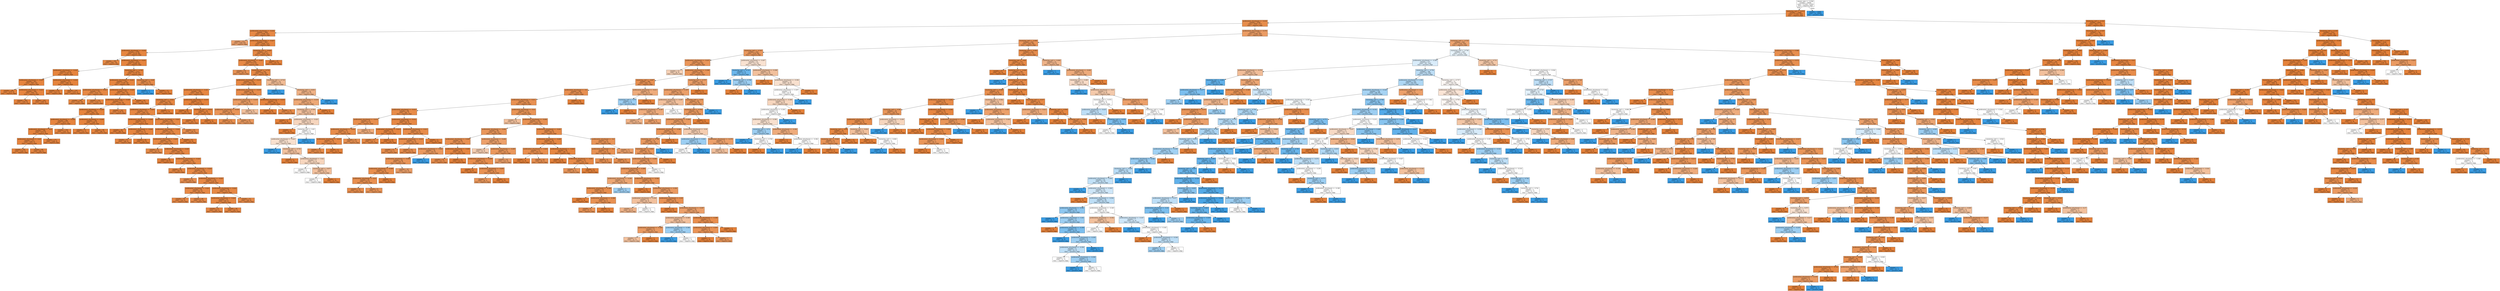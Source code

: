 digraph Tree {
node [shape=box, style="filled", color="black"] ;
0 [label="adamic_adar <= -0.558\nsamples = 26608\nvalue = [13304, 13304]\nclass = negative_edge", fillcolor="#ffffff"] ;
1 [label="clustering_coef <= -0.474\nsamples = 13808\nvalue = [13304, 504]\nclass = negative_edge", fillcolor="#e68641"] ;
0 -> 1 [labeldistance=2.5, labelangle=45, headlabel="True"] ;
2 [label="preferential_attachment <= -0.416\nsamples = 5558\nvalue = [5087, 471]\nclass = negative_edge", fillcolor="#e78d4b"] ;
1 -> 2 ;
3 [label="preferential_attachment <= -0.434\nsamples = 3980\nvalue = [3789, 191]\nclass = negative_edge", fillcolor="#e68743"] ;
2 -> 3 ;
4 [label="samples = 313\nvalue = [249, 64]\nclass = negative_edge", fillcolor="#eca16c"] ;
3 -> 4 ;
5 [label="preferential_attachment <= -0.427\nsamples = 3667\nvalue = [3540, 127]\nclass = negative_edge", fillcolor="#e68640"] ;
3 -> 5 ;
6 [label="preferential_attachment <= -0.434\nsamples = 2790\nvalue = [2710, 80]\nclass = negative_edge", fillcolor="#e6853f"] ;
5 -> 6 ;
7 [label="samples = 359\nvalue = [341, 18]\nclass = negative_edge", fillcolor="#e68843"] ;
6 -> 7 ;
8 [label="preferential_attachment <= -0.431\nsamples = 2431\nvalue = [2369, 62]\nclass = negative_edge", fillcolor="#e6843e"] ;
6 -> 8 ;
9 [label="preferential_attachment <= -0.432\nsamples = 1218\nvalue = [1193, 25]\nclass = negative_edge", fillcolor="#e6843d"] ;
8 -> 9 ;
10 [label="preferential_attachment <= -0.433\nsamples = 847\nvalue = [827, 20]\nclass = negative_edge", fillcolor="#e6843e"] ;
9 -> 10 ;
11 [label="samples = 281\nvalue = [275, 6]\nclass = negative_edge", fillcolor="#e6843d"] ;
10 -> 11 ;
12 [label="preferential_attachment <= -0.433\nsamples = 566\nvalue = [552, 14]\nclass = negative_edge", fillcolor="#e6843e"] ;
10 -> 12 ;
13 [label="samples = 363\nvalue = [354, 9]\nclass = negative_edge", fillcolor="#e6843e"] ;
12 -> 13 ;
14 [label="samples = 203\nvalue = [198, 5]\nclass = negative_edge", fillcolor="#e6843e"] ;
12 -> 14 ;
15 [label="preferential_attachment <= -0.432\nsamples = 371\nvalue = [366, 5]\nclass = negative_edge", fillcolor="#e5833c"] ;
9 -> 15 ;
16 [label="samples = 214\nvalue = [211, 3]\nclass = negative_edge", fillcolor="#e5833c"] ;
15 -> 16 ;
17 [label="samples = 157\nvalue = [155, 2]\nclass = negative_edge", fillcolor="#e5833c"] ;
15 -> 17 ;
18 [label="clustering_coef <= -0.793\nsamples = 1213\nvalue = [1176, 37]\nclass = negative_edge", fillcolor="#e6853f"] ;
8 -> 18 ;
19 [label="preferential_attachment <= -0.431\nsamples = 1201\nvalue = [1165, 36]\nclass = negative_edge", fillcolor="#e6853f"] ;
18 -> 19 ;
20 [label="preferential_attachment <= -0.431\nsamples = 331\nvalue = [314, 17]\nclass = negative_edge", fillcolor="#e68844"] ;
19 -> 20 ;
21 [label="samples = 200\nvalue = [190, 10]\nclass = negative_edge", fillcolor="#e68843"] ;
20 -> 21 ;
22 [label="samples = 131\nvalue = [124, 7]\nclass = negative_edge", fillcolor="#e68844"] ;
20 -> 22 ;
23 [label="preferential_attachment <= -0.428\nsamples = 870\nvalue = [851, 19]\nclass = negative_edge", fillcolor="#e6843d"] ;
19 -> 23 ;
24 [label="preferential_attachment <= -0.428\nsamples = 777\nvalue = [759, 18]\nclass = negative_edge", fillcolor="#e6843e"] ;
23 -> 24 ;
25 [label="preferential_attachment <= -0.429\nsamples = 655\nvalue = [641, 14]\nclass = negative_edge", fillcolor="#e6843d"] ;
24 -> 25 ;
26 [label="preferential_attachment <= -0.429\nsamples = 486\nvalue = [475, 11]\nclass = negative_edge", fillcolor="#e6843e"] ;
25 -> 26 ;
27 [label="preferential_attachment <= -0.43\nsamples = 382\nvalue = [374, 8]\nclass = negative_edge", fillcolor="#e6843d"] ;
26 -> 27 ;
28 [label="preferential_attachment <= -0.43\nsamples = 211\nvalue = [206, 5]\nclass = negative_edge", fillcolor="#e6843e"] ;
27 -> 28 ;
29 [label="samples = 145\nvalue = [142, 3]\nclass = negative_edge", fillcolor="#e6843d"] ;
28 -> 29 ;
30 [label="samples = 66\nvalue = [64, 2]\nclass = negative_edge", fillcolor="#e6853f"] ;
28 -> 30 ;
31 [label="samples = 171\nvalue = [168, 3]\nclass = negative_edge", fillcolor="#e5833d"] ;
27 -> 31 ;
32 [label="samples = 104\nvalue = [101, 3]\nclass = negative_edge", fillcolor="#e6853f"] ;
26 -> 32 ;
33 [label="preferential_attachment <= -0.428\nsamples = 169\nvalue = [166, 3]\nclass = negative_edge", fillcolor="#e5833d"] ;
25 -> 33 ;
34 [label="samples = 73\nvalue = [72, 1]\nclass = negative_edge", fillcolor="#e5833c"] ;
33 -> 34 ;
35 [label="samples = 96\nvalue = [94, 2]\nclass = negative_edge", fillcolor="#e6843d"] ;
33 -> 35 ;
36 [label="samples = 122\nvalue = [118, 4]\nclass = negative_edge", fillcolor="#e68540"] ;
24 -> 36 ;
37 [label="samples = 93\nvalue = [92, 1]\nclass = negative_edge", fillcolor="#e5823b"] ;
23 -> 37 ;
38 [label="clustering_coef <= -0.68\nsamples = 12\nvalue = [11, 1]\nclass = negative_edge", fillcolor="#e78c4b"] ;
18 -> 38 ;
39 [label="samples = 1\nvalue = [0, 1]\nclass = possitive_edge", fillcolor="#399de5"] ;
38 -> 39 ;
40 [label="samples = 11\nvalue = [11, 0]\nclass = negative_edge", fillcolor="#e58139"] ;
38 -> 40 ;
41 [label="clustering_coef <= -0.625\nsamples = 877\nvalue = [830, 47]\nclass = negative_edge", fillcolor="#e68844"] ;
5 -> 41 ;
42 [label="preferential_attachment <= -0.427\nsamples = 820\nvalue = [773, 47]\nclass = negative_edge", fillcolor="#e78945"] ;
41 -> 42 ;
43 [label="samples = 76\nvalue = [67, 9]\nclass = negative_edge", fillcolor="#e89254"] ;
42 -> 43 ;
44 [label="clustering_coef <= -0.753\nsamples = 744\nvalue = [706, 38]\nclass = negative_edge", fillcolor="#e68844"] ;
42 -> 44 ;
45 [label="preferential_attachment <= -0.419\nsamples = 725\nvalue = [693, 32]\nclass = negative_edge", fillcolor="#e68742"] ;
44 -> 45 ;
46 [label="preferential_attachment <= -0.421\nsamples = 629\nvalue = [605, 24]\nclass = negative_edge", fillcolor="#e68641"] ;
45 -> 46 ;
47 [label="clustering_coef <= -0.821\nsamples = 514\nvalue = [491, 23]\nclass = negative_edge", fillcolor="#e68742"] ;
46 -> 47 ;
48 [label="preferential_attachment <= -0.425\nsamples = 513\nvalue = [490, 23]\nclass = negative_edge", fillcolor="#e68742"] ;
47 -> 48 ;
49 [label="preferential_attachment <= -0.426\nsamples = 119\nvalue = [117, 2]\nclass = negative_edge", fillcolor="#e5833c"] ;
48 -> 49 ;
50 [label="samples = 46\nvalue = [46, 0]\nclass = negative_edge", fillcolor="#e58139"] ;
49 -> 50 ;
51 [label="preferential_attachment <= -0.426\nsamples = 73\nvalue = [71, 2]\nclass = negative_edge", fillcolor="#e6853f"] ;
49 -> 51 ;
52 [label="samples = 51\nvalue = [49, 2]\nclass = negative_edge", fillcolor="#e68641"] ;
51 -> 52 ;
53 [label="samples = 22\nvalue = [22, 0]\nclass = negative_edge", fillcolor="#e58139"] ;
51 -> 53 ;
54 [label="preferential_attachment <= -0.421\nsamples = 394\nvalue = [373, 21]\nclass = negative_edge", fillcolor="#e68844"] ;
48 -> 54 ;
55 [label="preferential_attachment <= -0.422\nsamples = 351\nvalue = [334, 17]\nclass = negative_edge", fillcolor="#e68743"] ;
54 -> 55 ;
56 [label="preferential_attachment <= -0.425\nsamples = 320\nvalue = [303, 17]\nclass = negative_edge", fillcolor="#e68844"] ;
55 -> 56 ;
57 [label="samples = 51\nvalue = [47, 4]\nclass = negative_edge", fillcolor="#e78c4a"] ;
56 -> 57 ;
58 [label="preferential_attachment <= -0.425\nsamples = 269\nvalue = [256, 13]\nclass = negative_edge", fillcolor="#e68743"] ;
56 -> 58 ;
59 [label="samples = 39\nvalue = [39, 0]\nclass = negative_edge", fillcolor="#e58139"] ;
58 -> 59 ;
60 [label="preferential_attachment <= -0.424\nsamples = 230\nvalue = [217, 13]\nclass = negative_edge", fillcolor="#e78945"] ;
58 -> 60 ;
61 [label="samples = 66\nvalue = [63, 3]\nclass = negative_edge", fillcolor="#e68742"] ;
60 -> 61 ;
62 [label="preferential_attachment <= -0.424\nsamples = 164\nvalue = [154, 10]\nclass = negative_edge", fillcolor="#e78946"] ;
60 -> 62 ;
63 [label="samples = 21\nvalue = [19, 2]\nclass = negative_edge", fillcolor="#e88e4e"] ;
62 -> 63 ;
64 [label="preferential_attachment <= -0.423\nsamples = 143\nvalue = [135, 8]\nclass = negative_edge", fillcolor="#e78845"] ;
62 -> 64 ;
65 [label="preferential_attachment <= -0.423\nsamples = 65\nvalue = [61, 4]\nclass = negative_edge", fillcolor="#e78946"] ;
64 -> 65 ;
66 [label="samples = 36\nvalue = [34, 2]\nclass = negative_edge", fillcolor="#e78845"] ;
65 -> 66 ;
67 [label="samples = 29\nvalue = [27, 2]\nclass = negative_edge", fillcolor="#e78a48"] ;
65 -> 67 ;
68 [label="preferential_attachment <= -0.422\nsamples = 78\nvalue = [74, 4]\nclass = negative_edge", fillcolor="#e68844"] ;
64 -> 68 ;
69 [label="preferential_attachment <= -0.422\nsamples = 47\nvalue = [45, 2]\nclass = negative_edge", fillcolor="#e68742"] ;
68 -> 69 ;
70 [label="samples = 21\nvalue = [20, 1]\nclass = negative_edge", fillcolor="#e68743"] ;
69 -> 70 ;
71 [label="samples = 26\nvalue = [25, 1]\nclass = negative_edge", fillcolor="#e68641"] ;
69 -> 71 ;
72 [label="samples = 31\nvalue = [29, 2]\nclass = negative_edge", fillcolor="#e78a47"] ;
68 -> 72 ;
73 [label="samples = 31\nvalue = [31, 0]\nclass = negative_edge", fillcolor="#e58139"] ;
55 -> 73 ;
74 [label="samples = 43\nvalue = [39, 4]\nclass = negative_edge", fillcolor="#e88e4d"] ;
54 -> 74 ;
75 [label="samples = 1\nvalue = [1, 0]\nclass = negative_edge", fillcolor="#e58139"] ;
47 -> 75 ;
76 [label="preferential_attachment <= -0.419\nsamples = 115\nvalue = [114, 1]\nclass = negative_edge", fillcolor="#e5823b"] ;
46 -> 76 ;
77 [label="samples = 69\nvalue = [69, 0]\nclass = negative_edge", fillcolor="#e58139"] ;
76 -> 77 ;
78 [label="clustering_coef <= -0.814\nsamples = 46\nvalue = [45, 1]\nclass = negative_edge", fillcolor="#e6843d"] ;
76 -> 78 ;
79 [label="samples = 44\nvalue = [43, 1]\nclass = negative_edge", fillcolor="#e6843e"] ;
78 -> 79 ;
80 [label="samples = 2\nvalue = [2, 0]\nclass = negative_edge", fillcolor="#e58139"] ;
78 -> 80 ;
81 [label="preferential_attachment <= -0.418\nsamples = 96\nvalue = [88, 8]\nclass = negative_edge", fillcolor="#e78c4b"] ;
45 -> 81 ;
82 [label="preferential_attachment <= -0.418\nsamples = 39\nvalue = [32, 7]\nclass = negative_edge", fillcolor="#eb9d64"] ;
81 -> 82 ;
83 [label="preferential_attachment <= -0.419\nsamples = 30\nvalue = [26, 4]\nclass = negative_edge", fillcolor="#e99457"] ;
82 -> 83 ;
84 [label="samples = 11\nvalue = [10, 1]\nclass = negative_edge", fillcolor="#e88e4d"] ;
83 -> 84 ;
85 [label="samples = 19\nvalue = [16, 3]\nclass = negative_edge", fillcolor="#ea995e"] ;
83 -> 85 ;
86 [label="samples = 9\nvalue = [6, 3]\nclass = negative_edge", fillcolor="#f2c09c"] ;
82 -> 86 ;
87 [label="preferential_attachment <= -0.416\nsamples = 57\nvalue = [56, 1]\nclass = negative_edge", fillcolor="#e5833d"] ;
81 -> 87 ;
88 [label="samples = 43\nvalue = [43, 0]\nclass = negative_edge", fillcolor="#e58139"] ;
87 -> 88 ;
89 [label="samples = 14\nvalue = [13, 1]\nclass = negative_edge", fillcolor="#e78b48"] ;
87 -> 89 ;
90 [label="clustering_coef <= -0.716\nsamples = 19\nvalue = [13, 6]\nclass = negative_edge", fillcolor="#f1bb94"] ;
44 -> 90 ;
91 [label="samples = 1\nvalue = [0, 1]\nclass = possitive_edge", fillcolor="#399de5"] ;
90 -> 91 ;
92 [label="clustering_coef <= -0.631\nsamples = 18\nvalue = [13, 5]\nclass = negative_edge", fillcolor="#efb185"] ;
90 -> 92 ;
93 [label="preferential_attachment <= -0.418\nsamples = 17\nvalue = [13, 4]\nclass = negative_edge", fillcolor="#eda876"] ;
92 -> 93 ;
94 [label="clustering_coef <= -0.705\nsamples = 12\nvalue = [8, 4]\nclass = negative_edge", fillcolor="#f2c09c"] ;
93 -> 94 ;
95 [label="samples = 2\nvalue = [2, 0]\nclass = negative_edge", fillcolor="#e58139"] ;
94 -> 95 ;
96 [label="preferential_attachment <= -0.423\nsamples = 10\nvalue = [6, 4]\nclass = negative_edge", fillcolor="#f6d5bd"] ;
94 -> 96 ;
97 [label="samples = 2\nvalue = [2, 0]\nclass = negative_edge", fillcolor="#e58139"] ;
96 -> 97 ;
98 [label="clustering_coef <= -0.65\nsamples = 8\nvalue = [4, 4]\nclass = negative_edge", fillcolor="#ffffff"] ;
96 -> 98 ;
99 [label="preferential_attachment <= -0.421\nsamples = 7\nvalue = [4, 3]\nclass = negative_edge", fillcolor="#f8e0ce"] ;
98 -> 99 ;
100 [label="samples = 1\nvalue = [0, 1]\nclass = possitive_edge", fillcolor="#399de5"] ;
99 -> 100 ;
101 [label="clustering_coef <= -0.701\nsamples = 6\nvalue = [4, 2]\nclass = negative_edge", fillcolor="#f2c09c"] ;
99 -> 101 ;
102 [label="samples = 1\nvalue = [1, 0]\nclass = negative_edge", fillcolor="#e58139"] ;
101 -> 102 ;
103 [label="preferential_attachment <= -0.42\nsamples = 5\nvalue = [3, 2]\nclass = negative_edge", fillcolor="#f6d5bd"] ;
101 -> 103 ;
104 [label="samples = 2\nvalue = [1, 1]\nclass = negative_edge", fillcolor="#ffffff"] ;
103 -> 104 ;
105 [label="clustering_coef <= -0.677\nsamples = 3\nvalue = [2, 1]\nclass = negative_edge", fillcolor="#f2c09c"] ;
103 -> 105 ;
106 [label="samples = 2\nvalue = [1, 1]\nclass = negative_edge", fillcolor="#ffffff"] ;
105 -> 106 ;
107 [label="samples = 1\nvalue = [1, 0]\nclass = negative_edge", fillcolor="#e58139"] ;
105 -> 107 ;
108 [label="samples = 1\nvalue = [0, 1]\nclass = possitive_edge", fillcolor="#399de5"] ;
98 -> 108 ;
109 [label="samples = 5\nvalue = [5, 0]\nclass = negative_edge", fillcolor="#e58139"] ;
93 -> 109 ;
110 [label="samples = 1\nvalue = [0, 1]\nclass = possitive_edge", fillcolor="#399de5"] ;
92 -> 110 ;
111 [label="samples = 57\nvalue = [57, 0]\nclass = negative_edge", fillcolor="#e58139"] ;
41 -> 111 ;
112 [label="preferential_attachment <= -0.378\nsamples = 1578\nvalue = [1298, 280]\nclass = negative_edge", fillcolor="#eb9c64"] ;
2 -> 112 ;
113 [label="clustering_coef <= -0.688\nsamples = 638\nvalue = [553, 85]\nclass = negative_edge", fillcolor="#e99457"] ;
112 -> 113 ;
114 [label="clustering_coef <= -0.747\nsamples = 444\nvalue = [376, 68]\nclass = negative_edge", fillcolor="#ea985d"] ;
113 -> 114 ;
115 [label="preferential_attachment <= -0.415\nsamples = 421\nvalue = [363, 58]\nclass = negative_edge", fillcolor="#e99559"] ;
114 -> 115 ;
116 [label="samples = 13\nvalue = [8, 5]\nclass = negative_edge", fillcolor="#f5d0b5"] ;
115 -> 116 ;
117 [label="preferential_attachment <= -0.398\nsamples = 408\nvalue = [355, 53]\nclass = negative_edge", fillcolor="#e99457"] ;
115 -> 117 ;
118 [label="clustering_coef <= -0.807\nsamples = 292\nvalue = [261, 31]\nclass = negative_edge", fillcolor="#e89051"] ;
117 -> 118 ;
119 [label="preferential_attachment <= -0.4\nsamples = 284\nvalue = [255, 29]\nclass = negative_edge", fillcolor="#e88f50"] ;
118 -> 119 ;
120 [label="preferential_attachment <= -0.411\nsamples = 270\nvalue = [241, 29]\nclass = negative_edge", fillcolor="#e89051"] ;
119 -> 120 ;
121 [label="preferential_attachment <= -0.413\nsamples = 99\nvalue = [92, 7]\nclass = negative_edge", fillcolor="#e78b48"] ;
120 -> 121 ;
122 [label="preferential_attachment <= -0.414\nsamples = 41\nvalue = [37, 4]\nclass = negative_edge", fillcolor="#e88f4e"] ;
121 -> 122 ;
123 [label="preferential_attachment <= -0.414\nsamples = 37\nvalue = [34, 3]\nclass = negative_edge", fillcolor="#e78c4a"] ;
122 -> 123 ;
124 [label="preferential_attachment <= -0.415\nsamples = 18\nvalue = [17, 1]\nclass = negative_edge", fillcolor="#e78845"] ;
123 -> 124 ;
125 [label="samples = 14\nvalue = [13, 1]\nclass = negative_edge", fillcolor="#e78b48"] ;
124 -> 125 ;
126 [label="samples = 4\nvalue = [4, 0]\nclass = negative_edge", fillcolor="#e58139"] ;
124 -> 126 ;
127 [label="samples = 19\nvalue = [17, 2]\nclass = negative_edge", fillcolor="#e89050"] ;
123 -> 127 ;
128 [label="samples = 4\nvalue = [3, 1]\nclass = negative_edge", fillcolor="#eeab7b"] ;
122 -> 128 ;
129 [label="preferential_attachment <= -0.412\nsamples = 58\nvalue = [55, 3]\nclass = negative_edge", fillcolor="#e68844"] ;
121 -> 129 ;
130 [label="preferential_attachment <= -0.413\nsamples = 33\nvalue = [32, 1]\nclass = negative_edge", fillcolor="#e6853f"] ;
129 -> 130 ;
131 [label="samples = 17\nvalue = [16, 1]\nclass = negative_edge", fillcolor="#e78945"] ;
130 -> 131 ;
132 [label="samples = 16\nvalue = [16, 0]\nclass = negative_edge", fillcolor="#e58139"] ;
130 -> 132 ;
133 [label="preferential_attachment <= -0.411\nsamples = 25\nvalue = [23, 2]\nclass = negative_edge", fillcolor="#e78c4a"] ;
129 -> 133 ;
134 [label="preferential_attachment <= -0.412\nsamples = 23\nvalue = [21, 2]\nclass = negative_edge", fillcolor="#e78d4c"] ;
133 -> 134 ;
135 [label="samples = 11\nvalue = [10, 1]\nclass = negative_edge", fillcolor="#e88e4d"] ;
134 -> 135 ;
136 [label="samples = 12\nvalue = [11, 1]\nclass = negative_edge", fillcolor="#e78c4b"] ;
134 -> 136 ;
137 [label="samples = 2\nvalue = [2, 0]\nclass = negative_edge", fillcolor="#e58139"] ;
133 -> 137 ;
138 [label="preferential_attachment <= -0.41\nsamples = 171\nvalue = [149, 22]\nclass = negative_edge", fillcolor="#e99456"] ;
120 -> 138 ;
139 [label="samples = 9\nvalue = [6, 3]\nclass = negative_edge", fillcolor="#f2c09c"] ;
138 -> 139 ;
140 [label="preferential_attachment <= -0.404\nsamples = 162\nvalue = [143, 19]\nclass = negative_edge", fillcolor="#e89253"] ;
138 -> 140 ;
141 [label="preferential_attachment <= -0.406\nsamples = 99\nvalue = [85, 14]\nclass = negative_edge", fillcolor="#e9965a"] ;
140 -> 141 ;
142 [label="preferential_attachment <= -0.408\nsamples = 64\nvalue = [57, 7]\nclass = negative_edge", fillcolor="#e89051"] ;
141 -> 142 ;
143 [label="preferential_attachment <= -0.409\nsamples = 39\nvalue = [33, 6]\nclass = negative_edge", fillcolor="#ea985d"] ;
142 -> 143 ;
144 [label="preferential_attachment <= -0.409\nsamples = 38\nvalue = [33, 5]\nclass = negative_edge", fillcolor="#e99457"] ;
143 -> 144 ;
145 [label="preferential_attachment <= -0.409\nsamples = 22\nvalue = [20, 2]\nclass = negative_edge", fillcolor="#e88e4d"] ;
144 -> 145 ;
146 [label="preferential_attachment <= -0.41\nsamples = 20\nvalue = [18, 2]\nclass = negative_edge", fillcolor="#e88f4f"] ;
145 -> 146 ;
147 [label="samples = 12\nvalue = [11, 1]\nclass = negative_edge", fillcolor="#e78c4b"] ;
146 -> 147 ;
148 [label="samples = 8\nvalue = [7, 1]\nclass = negative_edge", fillcolor="#e99355"] ;
146 -> 148 ;
149 [label="samples = 2\nvalue = [2, 0]\nclass = negative_edge", fillcolor="#e58139"] ;
145 -> 149 ;
150 [label="samples = 16\nvalue = [13, 3]\nclass = negative_edge", fillcolor="#eb9e67"] ;
144 -> 150 ;
151 [label="samples = 1\nvalue = [0, 1]\nclass = possitive_edge", fillcolor="#399de5"] ;
143 -> 151 ;
152 [label="preferential_attachment <= -0.408\nsamples = 25\nvalue = [24, 1]\nclass = negative_edge", fillcolor="#e68641"] ;
142 -> 152 ;
153 [label="samples = 12\nvalue = [11, 1]\nclass = negative_edge", fillcolor="#e78c4b"] ;
152 -> 153 ;
154 [label="samples = 13\nvalue = [13, 0]\nclass = negative_edge", fillcolor="#e58139"] ;
152 -> 154 ;
155 [label="preferential_attachment <= -0.406\nsamples = 35\nvalue = [28, 7]\nclass = negative_edge", fillcolor="#eca06a"] ;
141 -> 155 ;
156 [label="samples = 8\nvalue = [5, 3]\nclass = negative_edge", fillcolor="#f5cdb0"] ;
155 -> 156 ;
157 [label="preferential_attachment <= -0.405\nsamples = 27\nvalue = [23, 4]\nclass = negative_edge", fillcolor="#ea975b"] ;
155 -> 157 ;
158 [label="preferential_attachment <= -0.406\nsamples = 11\nvalue = [10, 1]\nclass = negative_edge", fillcolor="#e88e4d"] ;
157 -> 158 ;
159 [label="samples = 2\nvalue = [2, 0]\nclass = negative_edge", fillcolor="#e58139"] ;
158 -> 159 ;
160 [label="preferential_attachment <= -0.405\nsamples = 9\nvalue = [8, 1]\nclass = negative_edge", fillcolor="#e89152"] ;
158 -> 160 ;
161 [label="samples = 7\nvalue = [6, 1]\nclass = negative_edge", fillcolor="#e9965a"] ;
160 -> 161 ;
162 [label="samples = 2\nvalue = [2, 0]\nclass = negative_edge", fillcolor="#e58139"] ;
160 -> 162 ;
163 [label="samples = 16\nvalue = [13, 3]\nclass = negative_edge", fillcolor="#eb9e67"] ;
157 -> 163 ;
164 [label="preferential_attachment <= -0.401\nsamples = 63\nvalue = [58, 5]\nclass = negative_edge", fillcolor="#e78c4a"] ;
140 -> 164 ;
165 [label="preferential_attachment <= -0.403\nsamples = 40\nvalue = [38, 2]\nclass = negative_edge", fillcolor="#e68843"] ;
164 -> 165 ;
166 [label="preferential_attachment <= -0.404\nsamples = 11\nvalue = [10, 1]\nclass = negative_edge", fillcolor="#e88e4d"] ;
165 -> 166 ;
167 [label="samples = 1\nvalue = [1, 0]\nclass = negative_edge", fillcolor="#e58139"] ;
166 -> 167 ;
168 [label="samples = 10\nvalue = [9, 1]\nclass = negative_edge", fillcolor="#e88f4f"] ;
166 -> 168 ;
169 [label="preferential_attachment <= -0.402\nsamples = 29\nvalue = [28, 1]\nclass = negative_edge", fillcolor="#e68640"] ;
165 -> 169 ;
170 [label="samples = 14\nvalue = [14, 0]\nclass = negative_edge", fillcolor="#e58139"] ;
169 -> 170 ;
171 [label="preferential_attachment <= -0.401\nsamples = 15\nvalue = [14, 1]\nclass = negative_edge", fillcolor="#e78a47"] ;
169 -> 171 ;
172 [label="samples = 7\nvalue = [6, 1]\nclass = negative_edge", fillcolor="#e9965a"] ;
171 -> 172 ;
173 [label="samples = 8\nvalue = [8, 0]\nclass = negative_edge", fillcolor="#e58139"] ;
171 -> 173 ;
174 [label="preferential_attachment <= -0.4\nsamples = 23\nvalue = [20, 3]\nclass = negative_edge", fillcolor="#e99457"] ;
164 -> 174 ;
175 [label="preferential_attachment <= -0.4\nsamples = 18\nvalue = [16, 2]\nclass = negative_edge", fillcolor="#e89152"] ;
174 -> 175 ;
176 [label="samples = 9\nvalue = [8, 1]\nclass = negative_edge", fillcolor="#e89152"] ;
175 -> 176 ;
177 [label="samples = 9\nvalue = [8, 1]\nclass = negative_edge", fillcolor="#e89152"] ;
175 -> 177 ;
178 [label="samples = 5\nvalue = [4, 1]\nclass = negative_edge", fillcolor="#eca06a"] ;
174 -> 178 ;
179 [label="samples = 14\nvalue = [14, 0]\nclass = negative_edge", fillcolor="#e58139"] ;
119 -> 179 ;
180 [label="preferential_attachment <= -0.411\nsamples = 8\nvalue = [6, 2]\nclass = negative_edge", fillcolor="#eeab7b"] ;
118 -> 180 ;
181 [label="clustering_coef <= -0.75\nsamples = 3\nvalue = [1, 2]\nclass = possitive_edge", fillcolor="#9ccef2"] ;
180 -> 181 ;
182 [label="samples = 2\nvalue = [0, 2]\nclass = possitive_edge", fillcolor="#399de5"] ;
181 -> 182 ;
183 [label="samples = 1\nvalue = [1, 0]\nclass = negative_edge", fillcolor="#e58139"] ;
181 -> 183 ;
184 [label="samples = 5\nvalue = [5, 0]\nclass = negative_edge", fillcolor="#e58139"] ;
180 -> 184 ;
185 [label="clustering_coef <= -0.757\nsamples = 116\nvalue = [94, 22]\nclass = negative_edge", fillcolor="#eb9e67"] ;
117 -> 185 ;
186 [label="preferential_attachment <= -0.397\nsamples = 113\nvalue = [91, 22]\nclass = negative_edge", fillcolor="#eb9f69"] ;
185 -> 186 ;
187 [label="preferential_attachment <= -0.397\nsamples = 18\nvalue = [12, 6]\nclass = negative_edge", fillcolor="#f2c09c"] ;
186 -> 187 ;
188 [label="preferential_attachment <= -0.397\nsamples = 12\nvalue = [9, 3]\nclass = negative_edge", fillcolor="#eeab7b"] ;
187 -> 188 ;
189 [label="samples = 7\nvalue = [5, 2]\nclass = negative_edge", fillcolor="#efb388"] ;
188 -> 189 ;
190 [label="samples = 5\nvalue = [4, 1]\nclass = negative_edge", fillcolor="#eca06a"] ;
188 -> 190 ;
191 [label="samples = 6\nvalue = [3, 3]\nclass = negative_edge", fillcolor="#ffffff"] ;
187 -> 191 ;
192 [label="clustering_coef <= -0.76\nsamples = 95\nvalue = [79, 16]\nclass = negative_edge", fillcolor="#ea9b61"] ;
186 -> 192 ;
193 [label="clustering_coef <= -0.783\nsamples = 94\nvalue = [79, 15]\nclass = negative_edge", fillcolor="#ea995f"] ;
192 -> 193 ;
194 [label="preferential_attachment <= -0.381\nsamples = 89\nvalue = [74, 15]\nclass = negative_edge", fillcolor="#ea9b61"] ;
193 -> 194 ;
195 [label="preferential_attachment <= -0.382\nsamples = 81\nvalue = [69, 12]\nclass = negative_edge", fillcolor="#ea975b"] ;
194 -> 195 ;
196 [label="clustering_coef <= -0.788\nsamples = 73\nvalue = [61, 12]\nclass = negative_edge", fillcolor="#ea9a60"] ;
195 -> 196 ;
197 [label="clustering_coef <= -0.822\nsamples = 72\nvalue = [61, 11]\nclass = negative_edge", fillcolor="#ea985d"] ;
196 -> 197 ;
198 [label="preferential_attachment <= -0.384\nsamples = 69\nvalue = [58, 11]\nclass = negative_edge", fillcolor="#ea995f"] ;
197 -> 198 ;
199 [label="preferential_attachment <= -0.395\nsamples = 67\nvalue = [57, 10]\nclass = negative_edge", fillcolor="#ea975c"] ;
198 -> 199 ;
200 [label="preferential_attachment <= -0.395\nsamples = 13\nvalue = [10, 3]\nclass = negative_edge", fillcolor="#eda774"] ;
199 -> 200 ;
201 [label="preferential_attachment <= -0.396\nsamples = 10\nvalue = [9, 1]\nclass = negative_edge", fillcolor="#e88f4f"] ;
200 -> 201 ;
202 [label="samples = 1\nvalue = [1, 0]\nclass = negative_edge", fillcolor="#e58139"] ;
201 -> 202 ;
203 [label="preferential_attachment <= -0.396\nsamples = 9\nvalue = [8, 1]\nclass = negative_edge", fillcolor="#e89152"] ;
201 -> 203 ;
204 [label="samples = 8\nvalue = [7, 1]\nclass = negative_edge", fillcolor="#e99355"] ;
203 -> 204 ;
205 [label="samples = 1\nvalue = [1, 0]\nclass = negative_edge", fillcolor="#e58139"] ;
203 -> 205 ;
206 [label="samples = 3\nvalue = [1, 2]\nclass = possitive_edge", fillcolor="#9ccef2"] ;
200 -> 206 ;
207 [label="preferential_attachment <= -0.392\nsamples = 54\nvalue = [47, 7]\nclass = negative_edge", fillcolor="#e99456"] ;
199 -> 207 ;
208 [label="samples = 12\nvalue = [12, 0]\nclass = negative_edge", fillcolor="#e58139"] ;
207 -> 208 ;
209 [label="preferential_attachment <= -0.391\nsamples = 42\nvalue = [35, 7]\nclass = negative_edge", fillcolor="#ea9a61"] ;
207 -> 209 ;
210 [label="preferential_attachment <= -0.392\nsamples = 9\nvalue = [6, 3]\nclass = negative_edge", fillcolor="#f2c09c"] ;
209 -> 210 ;
211 [label="samples = 7\nvalue = [5, 2]\nclass = negative_edge", fillcolor="#efb388"] ;
210 -> 211 ;
212 [label="samples = 2\nvalue = [1, 1]\nclass = negative_edge", fillcolor="#ffffff"] ;
210 -> 212 ;
213 [label="preferential_attachment <= -0.39\nsamples = 33\nvalue = [29, 4]\nclass = negative_edge", fillcolor="#e99254"] ;
209 -> 213 ;
214 [label="samples = 13\nvalue = [13, 0]\nclass = negative_edge", fillcolor="#e58139"] ;
213 -> 214 ;
215 [label="preferential_attachment <= -0.387\nsamples = 20\nvalue = [16, 4]\nclass = negative_edge", fillcolor="#eca06a"] ;
213 -> 215 ;
216 [label="preferential_attachment <= -0.389\nsamples = 9\nvalue = [6, 3]\nclass = negative_edge", fillcolor="#f2c09c"] ;
215 -> 216 ;
217 [label="preferential_attachment <= -0.389\nsamples = 6\nvalue = [5, 1]\nclass = negative_edge", fillcolor="#ea9a61"] ;
216 -> 217 ;
218 [label="samples = 3\nvalue = [2, 1]\nclass = negative_edge", fillcolor="#f2c09c"] ;
217 -> 218 ;
219 [label="samples = 3\nvalue = [3, 0]\nclass = negative_edge", fillcolor="#e58139"] ;
217 -> 219 ;
220 [label="preferential_attachment <= -0.388\nsamples = 3\nvalue = [1, 2]\nclass = possitive_edge", fillcolor="#9ccef2"] ;
216 -> 220 ;
221 [label="samples = 1\nvalue = [0, 1]\nclass = possitive_edge", fillcolor="#399de5"] ;
220 -> 221 ;
222 [label="samples = 2\nvalue = [1, 1]\nclass = negative_edge", fillcolor="#ffffff"] ;
220 -> 222 ;
223 [label="preferential_attachment <= -0.386\nsamples = 11\nvalue = [10, 1]\nclass = negative_edge", fillcolor="#e88e4d"] ;
215 -> 223 ;
224 [label="preferential_attachment <= -0.387\nsamples = 8\nvalue = [7, 1]\nclass = negative_edge", fillcolor="#e99355"] ;
223 -> 224 ;
225 [label="samples = 1\nvalue = [1, 0]\nclass = negative_edge", fillcolor="#e58139"] ;
224 -> 225 ;
226 [label="samples = 7\nvalue = [6, 1]\nclass = negative_edge", fillcolor="#e9965a"] ;
224 -> 226 ;
227 [label="samples = 3\nvalue = [3, 0]\nclass = negative_edge", fillcolor="#e58139"] ;
223 -> 227 ;
228 [label="samples = 2\nvalue = [1, 1]\nclass = negative_edge", fillcolor="#ffffff"] ;
198 -> 228 ;
229 [label="samples = 3\nvalue = [3, 0]\nclass = negative_edge", fillcolor="#e58139"] ;
197 -> 229 ;
230 [label="samples = 1\nvalue = [0, 1]\nclass = possitive_edge", fillcolor="#399de5"] ;
196 -> 230 ;
231 [label="samples = 8\nvalue = [8, 0]\nclass = negative_edge", fillcolor="#e58139"] ;
195 -> 231 ;
232 [label="preferential_attachment <= -0.38\nsamples = 8\nvalue = [5, 3]\nclass = negative_edge", fillcolor="#f5cdb0"] ;
194 -> 232 ;
233 [label="preferential_attachment <= -0.381\nsamples = 3\nvalue = [1, 2]\nclass = possitive_edge", fillcolor="#9ccef2"] ;
232 -> 233 ;
234 [label="samples = 2\nvalue = [1, 1]\nclass = negative_edge", fillcolor="#ffffff"] ;
233 -> 234 ;
235 [label="samples = 1\nvalue = [0, 1]\nclass = possitive_edge", fillcolor="#399de5"] ;
233 -> 235 ;
236 [label="preferential_attachment <= -0.379\nsamples = 5\nvalue = [4, 1]\nclass = negative_edge", fillcolor="#eca06a"] ;
232 -> 236 ;
237 [label="samples = 3\nvalue = [2, 1]\nclass = negative_edge", fillcolor="#f2c09c"] ;
236 -> 237 ;
238 [label="samples = 2\nvalue = [2, 0]\nclass = negative_edge", fillcolor="#e58139"] ;
236 -> 238 ;
239 [label="samples = 5\nvalue = [5, 0]\nclass = negative_edge", fillcolor="#e58139"] ;
193 -> 239 ;
240 [label="samples = 1\nvalue = [0, 1]\nclass = possitive_edge", fillcolor="#399de5"] ;
192 -> 240 ;
241 [label="samples = 3\nvalue = [3, 0]\nclass = negative_edge", fillcolor="#e58139"] ;
185 -> 241 ;
242 [label="preferential_attachment <= -0.407\nsamples = 23\nvalue = [13, 10]\nclass = negative_edge", fillcolor="#f9e2d1"] ;
114 -> 242 ;
243 [label="clustering_coef <= -0.727\nsamples = 5\nvalue = [1, 4]\nclass = possitive_edge", fillcolor="#6ab6ec"] ;
242 -> 243 ;
244 [label="samples = 2\nvalue = [0, 2]\nclass = possitive_edge", fillcolor="#399de5"] ;
243 -> 244 ;
245 [label="clustering_coef <= -0.706\nsamples = 3\nvalue = [1, 2]\nclass = possitive_edge", fillcolor="#9ccef2"] ;
243 -> 245 ;
246 [label="samples = 1\nvalue = [1, 0]\nclass = negative_edge", fillcolor="#e58139"] ;
245 -> 246 ;
247 [label="samples = 2\nvalue = [0, 2]\nclass = possitive_edge", fillcolor="#399de5"] ;
245 -> 247 ;
248 [label="preferential_attachment <= -0.398\nsamples = 18\nvalue = [12, 6]\nclass = negative_edge", fillcolor="#f2c09c"] ;
242 -> 248 ;
249 [label="samples = 4\nvalue = [4, 0]\nclass = negative_edge", fillcolor="#e58139"] ;
248 -> 249 ;
250 [label="preferential_attachment <= -0.384\nsamples = 14\nvalue = [8, 6]\nclass = negative_edge", fillcolor="#f8e0ce"] ;
248 -> 250 ;
251 [label="preferential_attachment <= -0.387\nsamples = 12\nvalue = [6, 6]\nclass = negative_edge", fillcolor="#ffffff"] ;
250 -> 251 ;
252 [label="preferential_attachment <= -0.389\nsamples = 10\nvalue = [6, 4]\nclass = negative_edge", fillcolor="#f6d5bd"] ;
251 -> 252 ;
253 [label="preferential_attachment <= -0.391\nsamples = 8\nvalue = [4, 4]\nclass = negative_edge", fillcolor="#ffffff"] ;
252 -> 253 ;
254 [label="preferential_attachment <= -0.396\nsamples = 7\nvalue = [4, 3]\nclass = negative_edge", fillcolor="#f8e0ce"] ;
253 -> 254 ;
255 [label="clustering_coef <= -0.72\nsamples = 3\nvalue = [1, 2]\nclass = possitive_edge", fillcolor="#9ccef2"] ;
254 -> 255 ;
256 [label="samples = 1\nvalue = [0, 1]\nclass = possitive_edge", fillcolor="#399de5"] ;
255 -> 256 ;
257 [label="clustering_coef <= -0.709\nsamples = 2\nvalue = [1, 1]\nclass = negative_edge", fillcolor="#ffffff"] ;
255 -> 257 ;
258 [label="samples = 1\nvalue = [1, 0]\nclass = negative_edge", fillcolor="#e58139"] ;
257 -> 258 ;
259 [label="samples = 1\nvalue = [0, 1]\nclass = possitive_edge", fillcolor="#399de5"] ;
257 -> 259 ;
260 [label="preferential_attachment <= -0.394\nsamples = 4\nvalue = [3, 1]\nclass = negative_edge", fillcolor="#eeab7b"] ;
254 -> 260 ;
261 [label="samples = 2\nvalue = [2, 0]\nclass = negative_edge", fillcolor="#e58139"] ;
260 -> 261 ;
262 [label="preferential_attachment <= -0.392\nsamples = 2\nvalue = [1, 1]\nclass = negative_edge", fillcolor="#ffffff"] ;
260 -> 262 ;
263 [label="samples = 1\nvalue = [0, 1]\nclass = possitive_edge", fillcolor="#399de5"] ;
262 -> 263 ;
264 [label="samples = 1\nvalue = [1, 0]\nclass = negative_edge", fillcolor="#e58139"] ;
262 -> 264 ;
265 [label="samples = 1\nvalue = [0, 1]\nclass = possitive_edge", fillcolor="#399de5"] ;
253 -> 265 ;
266 [label="samples = 2\nvalue = [2, 0]\nclass = negative_edge", fillcolor="#e58139"] ;
252 -> 266 ;
267 [label="samples = 2\nvalue = [0, 2]\nclass = possitive_edge", fillcolor="#399de5"] ;
251 -> 267 ;
268 [label="samples = 2\nvalue = [2, 0]\nclass = negative_edge", fillcolor="#e58139"] ;
250 -> 268 ;
269 [label="clustering_coef <= -0.493\nsamples = 194\nvalue = [177, 17]\nclass = negative_edge", fillcolor="#e78d4c"] ;
113 -> 269 ;
270 [label="clustering_coef <= -0.65\nsamples = 173\nvalue = [162, 11]\nclass = negative_edge", fillcolor="#e78a46"] ;
269 -> 270 ;
271 [label="samples = 27\nvalue = [27, 0]\nclass = negative_edge", fillcolor="#e58139"] ;
270 -> 271 ;
272 [label="clustering_coef <= -0.646\nsamples = 146\nvalue = [135, 11]\nclass = negative_edge", fillcolor="#e78b49"] ;
270 -> 272 ;
273 [label="samples = 1\nvalue = [0, 1]\nclass = possitive_edge", fillcolor="#399de5"] ;
272 -> 273 ;
274 [label="clustering_coef <= -0.558\nsamples = 145\nvalue = [135, 10]\nclass = negative_edge", fillcolor="#e78a48"] ;
272 -> 274 ;
275 [label="clustering_coef <= -0.563\nsamples = 87\nvalue = [79, 8]\nclass = negative_edge", fillcolor="#e88e4d"] ;
274 -> 275 ;
276 [label="preferential_attachment <= -0.404\nsamples = 81\nvalue = [75, 6]\nclass = negative_edge", fillcolor="#e78b49"] ;
275 -> 276 ;
277 [label="clustering_coef <= -0.58\nsamples = 28\nvalue = [24, 4]\nclass = negative_edge", fillcolor="#e9965a"] ;
276 -> 277 ;
278 [label="preferential_attachment <= -0.405\nsamples = 23\nvalue = [21, 2]\nclass = negative_edge", fillcolor="#e78d4c"] ;
277 -> 278 ;
279 [label="clustering_coef <= -0.62\nsamples = 20\nvalue = [19, 1]\nclass = negative_edge", fillcolor="#e68843"] ;
278 -> 279 ;
280 [label="clustering_coef <= -0.625\nsamples = 8\nvalue = [7, 1]\nclass = negative_edge", fillcolor="#e99355"] ;
279 -> 280 ;
281 [label="samples = 7\nvalue = [7, 0]\nclass = negative_edge", fillcolor="#e58139"] ;
280 -> 281 ;
282 [label="samples = 1\nvalue = [0, 1]\nclass = possitive_edge", fillcolor="#399de5"] ;
280 -> 282 ;
283 [label="samples = 12\nvalue = [12, 0]\nclass = negative_edge", fillcolor="#e58139"] ;
279 -> 283 ;
284 [label="clustering_coef <= -0.622\nsamples = 3\nvalue = [2, 1]\nclass = negative_edge", fillcolor="#f2c09c"] ;
278 -> 284 ;
285 [label="samples = 1\nvalue = [1, 0]\nclass = negative_edge", fillcolor="#e58139"] ;
284 -> 285 ;
286 [label="clustering_coef <= -0.606\nsamples = 2\nvalue = [1, 1]\nclass = negative_edge", fillcolor="#ffffff"] ;
284 -> 286 ;
287 [label="samples = 1\nvalue = [0, 1]\nclass = possitive_edge", fillcolor="#399de5"] ;
286 -> 287 ;
288 [label="samples = 1\nvalue = [1, 0]\nclass = negative_edge", fillcolor="#e58139"] ;
286 -> 288 ;
289 [label="preferential_attachment <= -0.406\nsamples = 5\nvalue = [3, 2]\nclass = negative_edge", fillcolor="#f6d5bd"] ;
277 -> 289 ;
290 [label="samples = 2\nvalue = [0, 2]\nclass = possitive_edge", fillcolor="#399de5"] ;
289 -> 290 ;
291 [label="samples = 3\nvalue = [3, 0]\nclass = negative_edge", fillcolor="#e58139"] ;
289 -> 291 ;
292 [label="preferential_attachment <= -0.384\nsamples = 53\nvalue = [51, 2]\nclass = negative_edge", fillcolor="#e68641"] ;
276 -> 292 ;
293 [label="clustering_coef <= -0.577\nsamples = 46\nvalue = [45, 1]\nclass = negative_edge", fillcolor="#e6843d"] ;
292 -> 293 ;
294 [label="samples = 32\nvalue = [32, 0]\nclass = negative_edge", fillcolor="#e58139"] ;
293 -> 294 ;
295 [label="preferential_attachment <= -0.391\nsamples = 14\nvalue = [13, 1]\nclass = negative_edge", fillcolor="#e78b48"] ;
293 -> 295 ;
296 [label="preferential_attachment <= -0.392\nsamples = 7\nvalue = [6, 1]\nclass = negative_edge", fillcolor="#e9965a"] ;
295 -> 296 ;
297 [label="samples = 5\nvalue = [5, 0]\nclass = negative_edge", fillcolor="#e58139"] ;
296 -> 297 ;
298 [label="samples = 2\nvalue = [1, 1]\nclass = negative_edge", fillcolor="#ffffff"] ;
296 -> 298 ;
299 [label="samples = 7\nvalue = [7, 0]\nclass = negative_edge", fillcolor="#e58139"] ;
295 -> 299 ;
300 [label="preferential_attachment <= -0.382\nsamples = 7\nvalue = [6, 1]\nclass = negative_edge", fillcolor="#e9965a"] ;
292 -> 300 ;
301 [label="samples = 1\nvalue = [0, 1]\nclass = possitive_edge", fillcolor="#399de5"] ;
300 -> 301 ;
302 [label="samples = 6\nvalue = [6, 0]\nclass = negative_edge", fillcolor="#e58139"] ;
300 -> 302 ;
303 [label="clustering_coef <= -0.562\nsamples = 6\nvalue = [4, 2]\nclass = negative_edge", fillcolor="#f2c09c"] ;
275 -> 303 ;
304 [label="samples = 1\nvalue = [0, 1]\nclass = possitive_edge", fillcolor="#399de5"] ;
303 -> 304 ;
305 [label="preferential_attachment <= -0.408\nsamples = 5\nvalue = [4, 1]\nclass = negative_edge", fillcolor="#eca06a"] ;
303 -> 305 ;
306 [label="samples = 2\nvalue = [2, 0]\nclass = negative_edge", fillcolor="#e58139"] ;
305 -> 306 ;
307 [label="preferential_attachment <= -0.402\nsamples = 3\nvalue = [2, 1]\nclass = negative_edge", fillcolor="#f2c09c"] ;
305 -> 307 ;
308 [label="samples = 1\nvalue = [0, 1]\nclass = possitive_edge", fillcolor="#399de5"] ;
307 -> 308 ;
309 [label="samples = 2\nvalue = [2, 0]\nclass = negative_edge", fillcolor="#e58139"] ;
307 -> 309 ;
310 [label="clustering_coef <= -0.522\nsamples = 58\nvalue = [56, 2]\nclass = negative_edge", fillcolor="#e68640"] ;
274 -> 310 ;
311 [label="samples = 27\nvalue = [27, 0]\nclass = negative_edge", fillcolor="#e58139"] ;
310 -> 311 ;
312 [label="clustering_coef <= -0.517\nsamples = 31\nvalue = [29, 2]\nclass = negative_edge", fillcolor="#e78a47"] ;
310 -> 312 ;
313 [label="preferential_attachment <= -0.411\nsamples = 4\nvalue = [3, 1]\nclass = negative_edge", fillcolor="#eeab7b"] ;
312 -> 313 ;
314 [label="samples = 3\nvalue = [3, 0]\nclass = negative_edge", fillcolor="#e58139"] ;
313 -> 314 ;
315 [label="samples = 1\nvalue = [0, 1]\nclass = possitive_edge", fillcolor="#399de5"] ;
313 -> 315 ;
316 [label="clustering_coef <= -0.504\nsamples = 27\nvalue = [26, 1]\nclass = negative_edge", fillcolor="#e68641"] ;
312 -> 316 ;
317 [label="samples = 16\nvalue = [16, 0]\nclass = negative_edge", fillcolor="#e58139"] ;
316 -> 317 ;
318 [label="clustering_coef <= -0.504\nsamples = 11\nvalue = [10, 1]\nclass = negative_edge", fillcolor="#e88e4d"] ;
316 -> 318 ;
319 [label="samples = 1\nvalue = [0, 1]\nclass = possitive_edge", fillcolor="#399de5"] ;
318 -> 319 ;
320 [label="samples = 10\nvalue = [10, 0]\nclass = negative_edge", fillcolor="#e58139"] ;
318 -> 320 ;
321 [label="clustering_coef <= -0.492\nsamples = 21\nvalue = [15, 6]\nclass = negative_edge", fillcolor="#efb388"] ;
269 -> 321 ;
322 [label="samples = 1\nvalue = [0, 1]\nclass = possitive_edge", fillcolor="#399de5"] ;
321 -> 322 ;
323 [label="preferential_attachment <= -0.402\nsamples = 20\nvalue = [15, 5]\nclass = negative_edge", fillcolor="#eeab7b"] ;
321 -> 323 ;
324 [label="clustering_coef <= -0.488\nsamples = 12\nvalue = [7, 5]\nclass = negative_edge", fillcolor="#f8dbc6"] ;
323 -> 324 ;
325 [label="samples = 1\nvalue = [0, 1]\nclass = possitive_edge", fillcolor="#399de5"] ;
324 -> 325 ;
326 [label="preferential_attachment <= -0.41\nsamples = 11\nvalue = [7, 4]\nclass = negative_edge", fillcolor="#f4c9aa"] ;
324 -> 326 ;
327 [label="clustering_coef <= -0.474\nsamples = 6\nvalue = [3, 3]\nclass = negative_edge", fillcolor="#ffffff"] ;
326 -> 327 ;
328 [label="preferential_attachment <= -0.415\nsamples = 5\nvalue = [2, 3]\nclass = possitive_edge", fillcolor="#bddef6"] ;
327 -> 328 ;
329 [label="samples = 1\nvalue = [1, 0]\nclass = negative_edge", fillcolor="#e58139"] ;
328 -> 329 ;
330 [label="clustering_coef <= -0.478\nsamples = 4\nvalue = [1, 3]\nclass = possitive_edge", fillcolor="#7bbeee"] ;
328 -> 330 ;
331 [label="samples = 2\nvalue = [1, 1]\nclass = negative_edge", fillcolor="#ffffff"] ;
330 -> 331 ;
332 [label="samples = 2\nvalue = [0, 2]\nclass = possitive_edge", fillcolor="#399de5"] ;
330 -> 332 ;
333 [label="samples = 1\nvalue = [1, 0]\nclass = negative_edge", fillcolor="#e58139"] ;
327 -> 333 ;
334 [label="preferential_attachment <= -0.405\nsamples = 5\nvalue = [4, 1]\nclass = negative_edge", fillcolor="#eca06a"] ;
326 -> 334 ;
335 [label="samples = 3\nvalue = [3, 0]\nclass = negative_edge", fillcolor="#e58139"] ;
334 -> 335 ;
336 [label="clustering_coef <= -0.486\nsamples = 2\nvalue = [1, 1]\nclass = negative_edge", fillcolor="#ffffff"] ;
334 -> 336 ;
337 [label="samples = 1\nvalue = [1, 0]\nclass = negative_edge", fillcolor="#e58139"] ;
336 -> 337 ;
338 [label="samples = 1\nvalue = [0, 1]\nclass = possitive_edge", fillcolor="#399de5"] ;
336 -> 338 ;
339 [label="samples = 8\nvalue = [8, 0]\nclass = negative_edge", fillcolor="#e58139"] ;
323 -> 339 ;
340 [label="clustering_coef <= -0.725\nsamples = 940\nvalue = [745, 195]\nclass = negative_edge", fillcolor="#eca26d"] ;
112 -> 340 ;
341 [label="clustering_coef <= -0.736\nsamples = 245\nvalue = [115, 130]\nclass = possitive_edge", fillcolor="#e8f4fc"] ;
340 -> 341 ;
342 [label="preferential_attachment <= -0.364\nsamples = 217\nvalue = [97, 120]\nclass = possitive_edge", fillcolor="#d9ecfa"] ;
341 -> 342 ;
343 [label="preferential_attachment <= -0.376\nsamples = 37\nvalue = [25, 12]\nclass = negative_edge", fillcolor="#f1bd98"] ;
342 -> 343 ;
344 [label="clustering_coef <= -0.803\nsamples = 6\nvalue = [1, 5]\nclass = possitive_edge", fillcolor="#61b1ea"] ;
343 -> 344 ;
345 [label="preferential_attachment <= -0.377\nsamples = 4\nvalue = [1, 3]\nclass = possitive_edge", fillcolor="#7bbeee"] ;
344 -> 345 ;
346 [label="samples = 3\nvalue = [1, 2]\nclass = possitive_edge", fillcolor="#9ccef2"] ;
345 -> 346 ;
347 [label="samples = 1\nvalue = [0, 1]\nclass = possitive_edge", fillcolor="#399de5"] ;
345 -> 347 ;
348 [label="samples = 2\nvalue = [0, 2]\nclass = possitive_edge", fillcolor="#399de5"] ;
344 -> 348 ;
349 [label="clustering_coef <= -0.834\nsamples = 31\nvalue = [24, 7]\nclass = negative_edge", fillcolor="#eda673"] ;
343 -> 349 ;
350 [label="preferential_attachment <= -0.369\nsamples = 24\nvalue = [21, 3]\nclass = negative_edge", fillcolor="#e99355"] ;
349 -> 350 ;
351 [label="preferential_attachment <= -0.37\nsamples = 10\nvalue = [7, 3]\nclass = negative_edge", fillcolor="#f0b78e"] ;
350 -> 351 ;
352 [label="preferential_attachment <= -0.373\nsamples = 7\nvalue = [6, 1]\nclass = negative_edge", fillcolor="#e9965a"] ;
351 -> 352 ;
353 [label="samples = 2\nvalue = [2, 0]\nclass = negative_edge", fillcolor="#e58139"] ;
352 -> 353 ;
354 [label="preferential_attachment <= -0.372\nsamples = 5\nvalue = [4, 1]\nclass = negative_edge", fillcolor="#eca06a"] ;
352 -> 354 ;
355 [label="samples = 3\nvalue = [2, 1]\nclass = negative_edge", fillcolor="#f2c09c"] ;
354 -> 355 ;
356 [label="samples = 2\nvalue = [2, 0]\nclass = negative_edge", fillcolor="#e58139"] ;
354 -> 356 ;
357 [label="samples = 3\nvalue = [1, 2]\nclass = possitive_edge", fillcolor="#9ccef2"] ;
351 -> 357 ;
358 [label="samples = 14\nvalue = [14, 0]\nclass = negative_edge", fillcolor="#e58139"] ;
350 -> 358 ;
359 [label="clustering_coef <= -0.772\nsamples = 7\nvalue = [3, 4]\nclass = possitive_edge", fillcolor="#cee6f8"] ;
349 -> 359 ;
360 [label="samples = 4\nvalue = [0, 4]\nclass = possitive_edge", fillcolor="#399de5"] ;
359 -> 360 ;
361 [label="samples = 3\nvalue = [3, 0]\nclass = negative_edge", fillcolor="#e58139"] ;
359 -> 361 ;
362 [label="clustering_coef <= -0.754\nsamples = 180\nvalue = [72, 108]\nclass = possitive_edge", fillcolor="#bddef6"] ;
342 -> 362 ;
363 [label="preferential_attachment <= 1.159\nsamples = 143\nvalue = [53, 90]\nclass = possitive_edge", fillcolor="#aed7f4"] ;
362 -> 363 ;
364 [label="preferential_attachment <= -0.324\nsamples = 138\nvalue = [49, 89]\nclass = possitive_edge", fillcolor="#a6d3f3"] ;
363 -> 364 ;
365 [label="preferential_attachment <= -0.335\nsamples = 45\nvalue = [22, 23]\nclass = possitive_edge", fillcolor="#f6fbfe"] ;
364 -> 365 ;
366 [label="clustering_coef <= -0.756\nsamples = 35\nvalue = [13, 22]\nclass = possitive_edge", fillcolor="#aed7f4"] ;
365 -> 366 ;
367 [label="clustering_coef <= -0.757\nsamples = 34\nvalue = [13, 21]\nclass = possitive_edge", fillcolor="#b4daf5"] ;
366 -> 367 ;
368 [label="clustering_coef <= -0.769\nsamples = 33\nvalue = [12, 21]\nclass = possitive_edge", fillcolor="#aad5f4"] ;
367 -> 368 ;
369 [label="clustering_coef <= -0.813\nsamples = 31\nvalue = [12, 19]\nclass = possitive_edge", fillcolor="#b6dbf5"] ;
368 -> 369 ;
370 [label="preferential_attachment <= -0.339\nsamples = 29\nvalue = [10, 19]\nclass = possitive_edge", fillcolor="#a1d1f3"] ;
369 -> 370 ;
371 [label="preferential_attachment <= -0.342\nsamples = 28\nvalue = [9, 19]\nclass = possitive_edge", fillcolor="#97cbf1"] ;
370 -> 371 ;
372 [label="clustering_coef <= -0.828\nsamples = 23\nvalue = [9, 14]\nclass = possitive_edge", fillcolor="#b8dcf6"] ;
371 -> 372 ;
373 [label="preferential_attachment <= -0.363\nsamples = 22\nvalue = [9, 13]\nclass = possitive_edge", fillcolor="#c2e1f7"] ;
372 -> 373 ;
374 [label="samples = 1\nvalue = [0, 1]\nclass = possitive_edge", fillcolor="#399de5"] ;
373 -> 374 ;
375 [label="preferential_attachment <= -0.363\nsamples = 21\nvalue = [9, 12]\nclass = possitive_edge", fillcolor="#cee6f8"] ;
373 -> 375 ;
376 [label="samples = 1\nvalue = [1, 0]\nclass = negative_edge", fillcolor="#e58139"] ;
375 -> 376 ;
377 [label="preferential_attachment <= -0.354\nsamples = 20\nvalue = [8, 12]\nclass = possitive_edge", fillcolor="#bddef6"] ;
375 -> 377 ;
378 [label="preferential_attachment <= -0.361\nsamples = 10\nvalue = [3, 7]\nclass = possitive_edge", fillcolor="#8ec7f0"] ;
377 -> 378 ;
379 [label="samples = 1\nvalue = [0, 1]\nclass = possitive_edge", fillcolor="#399de5"] ;
378 -> 379 ;
380 [label="preferential_attachment <= -0.36\nsamples = 9\nvalue = [3, 6]\nclass = possitive_edge", fillcolor="#9ccef2"] ;
378 -> 380 ;
381 [label="samples = 1\nvalue = [1, 0]\nclass = negative_edge", fillcolor="#e58139"] ;
380 -> 381 ;
382 [label="preferential_attachment <= -0.358\nsamples = 8\nvalue = [2, 6]\nclass = possitive_edge", fillcolor="#7bbeee"] ;
380 -> 382 ;
383 [label="samples = 2\nvalue = [0, 2]\nclass = possitive_edge", fillcolor="#399de5"] ;
382 -> 383 ;
384 [label="preferential_attachment <= -0.355\nsamples = 6\nvalue = [2, 4]\nclass = possitive_edge", fillcolor="#9ccef2"] ;
382 -> 384 ;
385 [label="preferential_attachment <= -0.356\nsamples = 5\nvalue = [2, 3]\nclass = possitive_edge", fillcolor="#bddef6"] ;
384 -> 385 ;
386 [label="samples = 2\nvalue = [1, 1]\nclass = negative_edge", fillcolor="#ffffff"] ;
385 -> 386 ;
387 [label="preferential_attachment <= -0.356\nsamples = 3\nvalue = [1, 2]\nclass = possitive_edge", fillcolor="#9ccef2"] ;
385 -> 387 ;
388 [label="samples = 1\nvalue = [0, 1]\nclass = possitive_edge", fillcolor="#399de5"] ;
387 -> 388 ;
389 [label="samples = 2\nvalue = [1, 1]\nclass = negative_edge", fillcolor="#ffffff"] ;
387 -> 389 ;
390 [label="samples = 1\nvalue = [0, 1]\nclass = possitive_edge", fillcolor="#399de5"] ;
384 -> 390 ;
391 [label="preferential_attachment <= -0.349\nsamples = 10\nvalue = [5, 5]\nclass = negative_edge", fillcolor="#ffffff"] ;
377 -> 391 ;
392 [label="preferential_attachment <= -0.352\nsamples = 3\nvalue = [2, 1]\nclass = negative_edge", fillcolor="#f2c09c"] ;
391 -> 392 ;
393 [label="samples = 2\nvalue = [1, 1]\nclass = negative_edge", fillcolor="#ffffff"] ;
392 -> 393 ;
394 [label="samples = 1\nvalue = [1, 0]\nclass = negative_edge", fillcolor="#e58139"] ;
392 -> 394 ;
395 [label="preferential_attachment <= -0.347\nsamples = 7\nvalue = [3, 4]\nclass = possitive_edge", fillcolor="#cee6f8"] ;
391 -> 395 ;
396 [label="samples = 1\nvalue = [0, 1]\nclass = possitive_edge", fillcolor="#399de5"] ;
395 -> 396 ;
397 [label="preferential_attachment <= -0.345\nsamples = 6\nvalue = [3, 3]\nclass = negative_edge", fillcolor="#ffffff"] ;
395 -> 397 ;
398 [label="samples = 1\nvalue = [1, 0]\nclass = negative_edge", fillcolor="#e58139"] ;
397 -> 398 ;
399 [label="preferential_attachment <= -0.344\nsamples = 5\nvalue = [2, 3]\nclass = possitive_edge", fillcolor="#bddef6"] ;
397 -> 399 ;
400 [label="samples = 3\nvalue = [1, 2]\nclass = possitive_edge", fillcolor="#9ccef2"] ;
399 -> 400 ;
401 [label="samples = 2\nvalue = [1, 1]\nclass = negative_edge", fillcolor="#ffffff"] ;
399 -> 401 ;
402 [label="samples = 1\nvalue = [0, 1]\nclass = possitive_edge", fillcolor="#399de5"] ;
372 -> 402 ;
403 [label="samples = 5\nvalue = [0, 5]\nclass = possitive_edge", fillcolor="#399de5"] ;
371 -> 403 ;
404 [label="samples = 1\nvalue = [1, 0]\nclass = negative_edge", fillcolor="#e58139"] ;
370 -> 404 ;
405 [label="samples = 2\nvalue = [2, 0]\nclass = negative_edge", fillcolor="#e58139"] ;
369 -> 405 ;
406 [label="samples = 2\nvalue = [0, 2]\nclass = possitive_edge", fillcolor="#399de5"] ;
368 -> 406 ;
407 [label="samples = 1\nvalue = [1, 0]\nclass = negative_edge", fillcolor="#e58139"] ;
367 -> 407 ;
408 [label="samples = 1\nvalue = [0, 1]\nclass = possitive_edge", fillcolor="#399de5"] ;
366 -> 408 ;
409 [label="preferential_attachment <= -0.331\nsamples = 10\nvalue = [9, 1]\nclass = negative_edge", fillcolor="#e88f4f"] ;
365 -> 409 ;
410 [label="preferential_attachment <= -0.332\nsamples = 6\nvalue = [5, 1]\nclass = negative_edge", fillcolor="#ea9a61"] ;
409 -> 410 ;
411 [label="samples = 3\nvalue = [3, 0]\nclass = negative_edge", fillcolor="#e58139"] ;
410 -> 411 ;
412 [label="clustering_coef <= -0.829\nsamples = 3\nvalue = [2, 1]\nclass = negative_edge", fillcolor="#f2c09c"] ;
410 -> 412 ;
413 [label="samples = 2\nvalue = [2, 0]\nclass = negative_edge", fillcolor="#e58139"] ;
412 -> 413 ;
414 [label="samples = 1\nvalue = [0, 1]\nclass = possitive_edge", fillcolor="#399de5"] ;
412 -> 414 ;
415 [label="samples = 4\nvalue = [4, 0]\nclass = negative_edge", fillcolor="#e58139"] ;
409 -> 415 ;
416 [label="clustering_coef <= -0.768\nsamples = 93\nvalue = [27, 66]\nclass = possitive_edge", fillcolor="#8ac5f0"] ;
364 -> 416 ;
417 [label="preferential_attachment <= -0.152\nsamples = 75\nvalue = [25, 50]\nclass = possitive_edge", fillcolor="#9ccef2"] ;
416 -> 417 ;
418 [label="clustering_coef <= -0.771\nsamples = 51\nvalue = [13, 38]\nclass = possitive_edge", fillcolor="#7dbfee"] ;
417 -> 418 ;
419 [label="clustering_coef <= -0.798\nsamples = 49\nvalue = [11, 38]\nclass = possitive_edge", fillcolor="#72b9ed"] ;
418 -> 419 ;
420 [label="preferential_attachment <= -0.215\nsamples = 35\nvalue = [6, 29]\nclass = possitive_edge", fillcolor="#62b1ea"] ;
419 -> 420 ;
421 [label="preferential_attachment <= -0.222\nsamples = 29\nvalue = [6, 23]\nclass = possitive_edge", fillcolor="#6db7ec"] ;
420 -> 421 ;
422 [label="clustering_coef <= -0.803\nsamples = 27\nvalue = [5, 22]\nclass = possitive_edge", fillcolor="#66b3eb"] ;
421 -> 422 ;
423 [label="clustering_coef <= -0.807\nsamples = 25\nvalue = [5, 20]\nclass = possitive_edge", fillcolor="#6ab6ec"] ;
422 -> 423 ;
424 [label="preferential_attachment <= -0.316\nsamples = 24\nvalue = [4, 20]\nclass = possitive_edge", fillcolor="#61b1ea"] ;
423 -> 424 ;
425 [label="clustering_coef <= -0.835\nsamples = 7\nvalue = [2, 5]\nclass = possitive_edge", fillcolor="#88c4ef"] ;
424 -> 425 ;
426 [label="preferential_attachment <= -0.317\nsamples = 5\nvalue = [2, 3]\nclass = possitive_edge", fillcolor="#bddef6"] ;
425 -> 426 ;
427 [label="preferential_attachment <= -0.32\nsamples = 4\nvalue = [1, 3]\nclass = possitive_edge", fillcolor="#7bbeee"] ;
426 -> 427 ;
428 [label="samples = 1\nvalue = [0, 1]\nclass = possitive_edge", fillcolor="#399de5"] ;
427 -> 428 ;
429 [label="samples = 3\nvalue = [1, 2]\nclass = possitive_edge", fillcolor="#9ccef2"] ;
427 -> 429 ;
430 [label="samples = 1\nvalue = [1, 0]\nclass = negative_edge", fillcolor="#e58139"] ;
426 -> 430 ;
431 [label="samples = 2\nvalue = [0, 2]\nclass = possitive_edge", fillcolor="#399de5"] ;
425 -> 431 ;
432 [label="preferential_attachment <= -0.254\nsamples = 17\nvalue = [2, 15]\nclass = possitive_edge", fillcolor="#53aae8"] ;
424 -> 432 ;
433 [label="preferential_attachment <= -0.302\nsamples = 14\nvalue = [1, 13]\nclass = possitive_edge", fillcolor="#48a5e7"] ;
432 -> 433 ;
434 [label="clustering_coef <= -0.823\nsamples = 6\nvalue = [1, 5]\nclass = possitive_edge", fillcolor="#61b1ea"] ;
433 -> 434 ;
435 [label="preferential_attachment <= -0.305\nsamples = 5\nvalue = [1, 4]\nclass = possitive_edge", fillcolor="#6ab6ec"] ;
434 -> 435 ;
436 [label="samples = 4\nvalue = [0, 4]\nclass = possitive_edge", fillcolor="#399de5"] ;
435 -> 436 ;
437 [label="samples = 1\nvalue = [1, 0]\nclass = negative_edge", fillcolor="#e58139"] ;
435 -> 437 ;
438 [label="samples = 1\nvalue = [0, 1]\nclass = possitive_edge", fillcolor="#399de5"] ;
434 -> 438 ;
439 [label="samples = 8\nvalue = [0, 8]\nclass = possitive_edge", fillcolor="#399de5"] ;
433 -> 439 ;
440 [label="preferential_attachment <= -0.246\nsamples = 3\nvalue = [1, 2]\nclass = possitive_edge", fillcolor="#9ccef2"] ;
432 -> 440 ;
441 [label="samples = 2\nvalue = [1, 1]\nclass = negative_edge", fillcolor="#ffffff"] ;
440 -> 441 ;
442 [label="samples = 1\nvalue = [0, 1]\nclass = possitive_edge", fillcolor="#399de5"] ;
440 -> 442 ;
443 [label="samples = 1\nvalue = [1, 0]\nclass = negative_edge", fillcolor="#e58139"] ;
423 -> 443 ;
444 [label="samples = 2\nvalue = [0, 2]\nclass = possitive_edge", fillcolor="#399de5"] ;
422 -> 444 ;
445 [label="clustering_coef <= -0.822\nsamples = 2\nvalue = [1, 1]\nclass = negative_edge", fillcolor="#ffffff"] ;
421 -> 445 ;
446 [label="samples = 1\nvalue = [1, 0]\nclass = negative_edge", fillcolor="#e58139"] ;
445 -> 446 ;
447 [label="samples = 1\nvalue = [0, 1]\nclass = possitive_edge", fillcolor="#399de5"] ;
445 -> 447 ;
448 [label="samples = 6\nvalue = [0, 6]\nclass = possitive_edge", fillcolor="#399de5"] ;
420 -> 448 ;
449 [label="preferential_attachment <= -0.277\nsamples = 14\nvalue = [5, 9]\nclass = possitive_edge", fillcolor="#a7d3f3"] ;
419 -> 449 ;
450 [label="preferential_attachment <= -0.312\nsamples = 4\nvalue = [3, 1]\nclass = negative_edge", fillcolor="#eeab7b"] ;
449 -> 450 ;
451 [label="samples = 1\nvalue = [0, 1]\nclass = possitive_edge", fillcolor="#399de5"] ;
450 -> 451 ;
452 [label="samples = 3\nvalue = [3, 0]\nclass = negative_edge", fillcolor="#e58139"] ;
450 -> 452 ;
453 [label="clustering_coef <= -0.781\nsamples = 10\nvalue = [2, 8]\nclass = possitive_edge", fillcolor="#6ab6ec"] ;
449 -> 453 ;
454 [label="samples = 5\nvalue = [0, 5]\nclass = possitive_edge", fillcolor="#399de5"] ;
453 -> 454 ;
455 [label="preferential_attachment <= -0.272\nsamples = 5\nvalue = [2, 3]\nclass = possitive_edge", fillcolor="#bddef6"] ;
453 -> 455 ;
456 [label="samples = 1\nvalue = [0, 1]\nclass = possitive_edge", fillcolor="#399de5"] ;
455 -> 456 ;
457 [label="preferential_attachment <= -0.258\nsamples = 4\nvalue = [2, 2]\nclass = negative_edge", fillcolor="#ffffff"] ;
455 -> 457 ;
458 [label="samples = 1\nvalue = [1, 0]\nclass = negative_edge", fillcolor="#e58139"] ;
457 -> 458 ;
459 [label="clustering_coef <= -0.777\nsamples = 3\nvalue = [1, 2]\nclass = possitive_edge", fillcolor="#9ccef2"] ;
457 -> 459 ;
460 [label="samples = 1\nvalue = [0, 1]\nclass = possitive_edge", fillcolor="#399de5"] ;
459 -> 460 ;
461 [label="preferential_attachment <= -0.188\nsamples = 2\nvalue = [1, 1]\nclass = negative_edge", fillcolor="#ffffff"] ;
459 -> 461 ;
462 [label="samples = 1\nvalue = [1, 0]\nclass = negative_edge", fillcolor="#e58139"] ;
461 -> 462 ;
463 [label="samples = 1\nvalue = [0, 1]\nclass = possitive_edge", fillcolor="#399de5"] ;
461 -> 463 ;
464 [label="samples = 2\nvalue = [2, 0]\nclass = negative_edge", fillcolor="#e58139"] ;
418 -> 464 ;
465 [label="preferential_attachment <= 0.219\nsamples = 24\nvalue = [12, 12]\nclass = negative_edge", fillcolor="#ffffff"] ;
417 -> 465 ;
466 [label="preferential_attachment <= -0.057\nsamples = 17\nvalue = [10, 7]\nclass = negative_edge", fillcolor="#f7d9c4"] ;
465 -> 466 ;
467 [label="clustering_coef <= -0.835\nsamples = 10\nvalue = [5, 5]\nclass = negative_edge", fillcolor="#ffffff"] ;
466 -> 467 ;
468 [label="samples = 2\nvalue = [2, 0]\nclass = negative_edge", fillcolor="#e58139"] ;
467 -> 468 ;
469 [label="clustering_coef <= -0.819\nsamples = 8\nvalue = [3, 5]\nclass = possitive_edge", fillcolor="#b0d8f5"] ;
467 -> 469 ;
470 [label="samples = 3\nvalue = [0, 3]\nclass = possitive_edge", fillcolor="#399de5"] ;
469 -> 470 ;
471 [label="clustering_coef <= -0.814\nsamples = 5\nvalue = [3, 2]\nclass = negative_edge", fillcolor="#f6d5bd"] ;
469 -> 471 ;
472 [label="samples = 2\nvalue = [2, 0]\nclass = negative_edge", fillcolor="#e58139"] ;
471 -> 472 ;
473 [label="preferential_attachment <= -0.089\nsamples = 3\nvalue = [1, 2]\nclass = possitive_edge", fillcolor="#9ccef2"] ;
471 -> 473 ;
474 [label="samples = 2\nvalue = [0, 2]\nclass = possitive_edge", fillcolor="#399de5"] ;
473 -> 474 ;
475 [label="samples = 1\nvalue = [1, 0]\nclass = negative_edge", fillcolor="#e58139"] ;
473 -> 475 ;
476 [label="preferential_attachment <= -0.022\nsamples = 7\nvalue = [5, 2]\nclass = negative_edge", fillcolor="#efb388"] ;
466 -> 476 ;
477 [label="samples = 2\nvalue = [2, 0]\nclass = negative_edge", fillcolor="#e58139"] ;
476 -> 477 ;
478 [label="clustering_coef <= -0.789\nsamples = 5\nvalue = [3, 2]\nclass = negative_edge", fillcolor="#f6d5bd"] ;
476 -> 478 ;
479 [label="samples = 1\nvalue = [1, 0]\nclass = negative_edge", fillcolor="#e58139"] ;
478 -> 479 ;
480 [label="preferential_attachment <= 0.027\nsamples = 4\nvalue = [2, 2]\nclass = negative_edge", fillcolor="#ffffff"] ;
478 -> 480 ;
481 [label="samples = 1\nvalue = [0, 1]\nclass = possitive_edge", fillcolor="#399de5"] ;
480 -> 481 ;
482 [label="preferential_attachment <= 0.102\nsamples = 3\nvalue = [2, 1]\nclass = negative_edge", fillcolor="#f2c09c"] ;
480 -> 482 ;
483 [label="samples = 2\nvalue = [2, 0]\nclass = negative_edge", fillcolor="#e58139"] ;
482 -> 483 ;
484 [label="samples = 1\nvalue = [0, 1]\nclass = possitive_edge", fillcolor="#399de5"] ;
482 -> 484 ;
485 [label="preferential_attachment <= 0.466\nsamples = 7\nvalue = [2, 5]\nclass = possitive_edge", fillcolor="#88c4ef"] ;
465 -> 485 ;
486 [label="samples = 4\nvalue = [0, 4]\nclass = possitive_edge", fillcolor="#399de5"] ;
485 -> 486 ;
487 [label="preferential_attachment <= 0.974\nsamples = 3\nvalue = [2, 1]\nclass = negative_edge", fillcolor="#f2c09c"] ;
485 -> 487 ;
488 [label="samples = 2\nvalue = [2, 0]\nclass = negative_edge", fillcolor="#e58139"] ;
487 -> 488 ;
489 [label="samples = 1\nvalue = [0, 1]\nclass = possitive_edge", fillcolor="#399de5"] ;
487 -> 489 ;
490 [label="preferential_attachment <= -0.26\nsamples = 18\nvalue = [2, 16]\nclass = possitive_edge", fillcolor="#52a9e8"] ;
416 -> 490 ;
491 [label="preferential_attachment <= -0.266\nsamples = 7\nvalue = [2, 5]\nclass = possitive_edge", fillcolor="#88c4ef"] ;
490 -> 491 ;
492 [label="preferential_attachment <= -0.317\nsamples = 6\nvalue = [1, 5]\nclass = possitive_edge", fillcolor="#61b1ea"] ;
491 -> 492 ;
493 [label="preferential_attachment <= -0.322\nsamples = 2\nvalue = [1, 1]\nclass = negative_edge", fillcolor="#ffffff"] ;
492 -> 493 ;
494 [label="samples = 1\nvalue = [0, 1]\nclass = possitive_edge", fillcolor="#399de5"] ;
493 -> 494 ;
495 [label="samples = 1\nvalue = [1, 0]\nclass = negative_edge", fillcolor="#e58139"] ;
493 -> 495 ;
496 [label="samples = 4\nvalue = [0, 4]\nclass = possitive_edge", fillcolor="#399de5"] ;
492 -> 496 ;
497 [label="samples = 1\nvalue = [1, 0]\nclass = negative_edge", fillcolor="#e58139"] ;
491 -> 497 ;
498 [label="samples = 11\nvalue = [0, 11]\nclass = possitive_edge", fillcolor="#399de5"] ;
490 -> 498 ;
499 [label="preferential_attachment <= 1.45\nsamples = 5\nvalue = [4, 1]\nclass = negative_edge", fillcolor="#eca06a"] ;
363 -> 499 ;
500 [label="samples = 3\nvalue = [3, 0]\nclass = negative_edge", fillcolor="#e58139"] ;
499 -> 500 ;
501 [label="preferential_attachment <= 1.941\nsamples = 2\nvalue = [1, 1]\nclass = negative_edge", fillcolor="#ffffff"] ;
499 -> 501 ;
502 [label="samples = 1\nvalue = [0, 1]\nclass = possitive_edge", fillcolor="#399de5"] ;
501 -> 502 ;
503 [label="samples = 1\nvalue = [1, 0]\nclass = negative_edge", fillcolor="#e58139"] ;
501 -> 503 ;
504 [label="clustering_coef <= -0.737\nsamples = 37\nvalue = [19, 18]\nclass = negative_edge", fillcolor="#fef8f5"] ;
362 -> 504 ;
505 [label="preferential_attachment <= 0.226\nsamples = 34\nvalue = [19, 15]\nclass = negative_edge", fillcolor="#fae4d5"] ;
504 -> 505 ;
506 [label="clustering_coef <= -0.753\nsamples = 31\nvalue = [16, 15]\nclass = negative_edge", fillcolor="#fdf7f3"] ;
505 -> 506 ;
507 [label="samples = 2\nvalue = [2, 0]\nclass = negative_edge", fillcolor="#e58139"] ;
506 -> 507 ;
508 [label="preferential_attachment <= -0.181\nsamples = 29\nvalue = [14, 15]\nclass = possitive_edge", fillcolor="#f2f8fd"] ;
506 -> 508 ;
509 [label="preferential_attachment <= -0.303\nsamples = 17\nvalue = [11, 6]\nclass = negative_edge", fillcolor="#f3c6a5"] ;
508 -> 509 ;
510 [label="preferential_attachment <= -0.356\nsamples = 9\nvalue = [4, 5]\nclass = possitive_edge", fillcolor="#d7ebfa"] ;
509 -> 510 ;
511 [label="samples = 1\nvalue = [0, 1]\nclass = possitive_edge", fillcolor="#399de5"] ;
510 -> 511 ;
512 [label="preferential_attachment <= -0.35\nsamples = 8\nvalue = [4, 4]\nclass = negative_edge", fillcolor="#ffffff"] ;
510 -> 512 ;
513 [label="samples = 2\nvalue = [2, 0]\nclass = negative_edge", fillcolor="#e58139"] ;
512 -> 513 ;
514 [label="preferential_attachment <= -0.332\nsamples = 6\nvalue = [2, 4]\nclass = possitive_edge", fillcolor="#9ccef2"] ;
512 -> 514 ;
515 [label="samples = 1\nvalue = [0, 1]\nclass = possitive_edge", fillcolor="#399de5"] ;
514 -> 515 ;
516 [label="clustering_coef <= -0.749\nsamples = 5\nvalue = [2, 3]\nclass = possitive_edge", fillcolor="#bddef6"] ;
514 -> 516 ;
517 [label="samples = 1\nvalue = [0, 1]\nclass = possitive_edge", fillcolor="#399de5"] ;
516 -> 517 ;
518 [label="preferential_attachment <= -0.316\nsamples = 4\nvalue = [2, 2]\nclass = negative_edge", fillcolor="#ffffff"] ;
516 -> 518 ;
519 [label="samples = 1\nvalue = [1, 0]\nclass = negative_edge", fillcolor="#e58139"] ;
518 -> 519 ;
520 [label="clustering_coef <= -0.742\nsamples = 3\nvalue = [1, 2]\nclass = possitive_edge", fillcolor="#9ccef2"] ;
518 -> 520 ;
521 [label="samples = 1\nvalue = [0, 1]\nclass = possitive_edge", fillcolor="#399de5"] ;
520 -> 521 ;
522 [label="clustering_coef <= -0.741\nsamples = 2\nvalue = [1, 1]\nclass = negative_edge", fillcolor="#ffffff"] ;
520 -> 522 ;
523 [label="samples = 1\nvalue = [1, 0]\nclass = negative_edge", fillcolor="#e58139"] ;
522 -> 523 ;
524 [label="samples = 1\nvalue = [0, 1]\nclass = possitive_edge", fillcolor="#399de5"] ;
522 -> 524 ;
525 [label="preferential_attachment <= -0.227\nsamples = 8\nvalue = [7, 1]\nclass = negative_edge", fillcolor="#e99355"] ;
509 -> 525 ;
526 [label="samples = 6\nvalue = [6, 0]\nclass = negative_edge", fillcolor="#e58139"] ;
525 -> 526 ;
527 [label="clustering_coef <= -0.751\nsamples = 2\nvalue = [1, 1]\nclass = negative_edge", fillcolor="#ffffff"] ;
525 -> 527 ;
528 [label="samples = 1\nvalue = [0, 1]\nclass = possitive_edge", fillcolor="#399de5"] ;
527 -> 528 ;
529 [label="samples = 1\nvalue = [1, 0]\nclass = negative_edge", fillcolor="#e58139"] ;
527 -> 529 ;
530 [label="preferential_attachment <= -0.021\nsamples = 12\nvalue = [3, 9]\nclass = possitive_edge", fillcolor="#7bbeee"] ;
508 -> 530 ;
531 [label="samples = 7\nvalue = [0, 7]\nclass = possitive_edge", fillcolor="#399de5"] ;
530 -> 531 ;
532 [label="clustering_coef <= -0.747\nsamples = 5\nvalue = [3, 2]\nclass = negative_edge", fillcolor="#f6d5bd"] ;
530 -> 532 ;
533 [label="samples = 1\nvalue = [0, 1]\nclass = possitive_edge", fillcolor="#399de5"] ;
532 -> 533 ;
534 [label="preferential_attachment <= 0.08\nsamples = 4\nvalue = [3, 1]\nclass = negative_edge", fillcolor="#eeab7b"] ;
532 -> 534 ;
535 [label="samples = 3\nvalue = [3, 0]\nclass = negative_edge", fillcolor="#e58139"] ;
534 -> 535 ;
536 [label="samples = 1\nvalue = [0, 1]\nclass = possitive_edge", fillcolor="#399de5"] ;
534 -> 536 ;
537 [label="samples = 3\nvalue = [3, 0]\nclass = negative_edge", fillcolor="#e58139"] ;
505 -> 537 ;
538 [label="samples = 3\nvalue = [0, 3]\nclass = possitive_edge", fillcolor="#399de5"] ;
504 -> 538 ;
539 [label="clustering_coef <= -0.731\nsamples = 28\nvalue = [18, 10]\nclass = negative_edge", fillcolor="#f3c7a7"] ;
341 -> 539 ;
540 [label="samples = 8\nvalue = [8, 0]\nclass = negative_edge", fillcolor="#e58139"] ;
539 -> 540 ;
541 [label="preferential_attachment <= -0.044\nsamples = 20\nvalue = [10, 10]\nclass = negative_edge", fillcolor="#ffffff"] ;
539 -> 541 ;
542 [label="clustering_coef <= -0.727\nsamples = 15\nvalue = [6, 9]\nclass = possitive_edge", fillcolor="#bddef6"] ;
541 -> 542 ;
543 [label="clustering_coef <= -0.729\nsamples = 13\nvalue = [6, 7]\nclass = possitive_edge", fillcolor="#e3f1fb"] ;
542 -> 543 ;
544 [label="clustering_coef <= -0.73\nsamples = 5\nvalue = [1, 4]\nclass = possitive_edge", fillcolor="#6ab6ec"] ;
543 -> 544 ;
545 [label="preferential_attachment <= -0.278\nsamples = 2\nvalue = [1, 1]\nclass = negative_edge", fillcolor="#ffffff"] ;
544 -> 545 ;
546 [label="samples = 1\nvalue = [0, 1]\nclass = possitive_edge", fillcolor="#399de5"] ;
545 -> 546 ;
547 [label="samples = 1\nvalue = [1, 0]\nclass = negative_edge", fillcolor="#e58139"] ;
545 -> 547 ;
548 [label="samples = 3\nvalue = [0, 3]\nclass = possitive_edge", fillcolor="#399de5"] ;
544 -> 548 ;
549 [label="preferential_attachment <= -0.199\nsamples = 8\nvalue = [5, 3]\nclass = negative_edge", fillcolor="#f5cdb0"] ;
543 -> 549 ;
550 [label="clustering_coef <= -0.728\nsamples = 7\nvalue = [5, 2]\nclass = negative_edge", fillcolor="#efb388"] ;
549 -> 550 ;
551 [label="preferential_attachment <= -0.297\nsamples = 5\nvalue = [4, 1]\nclass = negative_edge", fillcolor="#eca06a"] ;
550 -> 551 ;
552 [label="samples = 3\nvalue = [3, 0]\nclass = negative_edge", fillcolor="#e58139"] ;
551 -> 552 ;
553 [label="samples = 2\nvalue = [1, 1]\nclass = negative_edge", fillcolor="#ffffff"] ;
551 -> 553 ;
554 [label="samples = 2\nvalue = [1, 1]\nclass = negative_edge", fillcolor="#ffffff"] ;
550 -> 554 ;
555 [label="samples = 1\nvalue = [0, 1]\nclass = possitive_edge", fillcolor="#399de5"] ;
549 -> 555 ;
556 [label="samples = 2\nvalue = [0, 2]\nclass = possitive_edge", fillcolor="#399de5"] ;
542 -> 556 ;
557 [label="clustering_coef <= -0.726\nsamples = 5\nvalue = [4, 1]\nclass = negative_edge", fillcolor="#eca06a"] ;
541 -> 557 ;
558 [label="samples = 3\nvalue = [3, 0]\nclass = negative_edge", fillcolor="#e58139"] ;
557 -> 558 ;
559 [label="preferential_attachment <= 0.042\nsamples = 2\nvalue = [1, 1]\nclass = negative_edge", fillcolor="#ffffff"] ;
557 -> 559 ;
560 [label="samples = 1\nvalue = [1, 0]\nclass = negative_edge", fillcolor="#e58139"] ;
559 -> 560 ;
561 [label="samples = 1\nvalue = [0, 1]\nclass = possitive_edge", fillcolor="#399de5"] ;
559 -> 561 ;
562 [label="preferential_attachment <= 0.088\nsamples = 695\nvalue = [630, 65]\nclass = negative_edge", fillcolor="#e88e4d"] ;
340 -> 562 ;
563 [label="preferential_attachment <= 0.072\nsamples = 628\nvalue = [564, 64]\nclass = negative_edge", fillcolor="#e88f4f"] ;
562 -> 563 ;
564 [label="clustering_coef <= -0.578\nsamples = 626\nvalue = [564, 62]\nclass = negative_edge", fillcolor="#e88f4f"] ;
563 -> 564 ;
565 [label="preferential_attachment <= -0.345\nsamples = 339\nvalue = [287, 52]\nclass = negative_edge", fillcolor="#ea985d"] ;
564 -> 565 ;
566 [label="preferential_attachment <= -0.37\nsamples = 67\nvalue = [61, 6]\nclass = negative_edge", fillcolor="#e88d4c"] ;
565 -> 566 ;
567 [label="samples = 13\nvalue = [13, 0]\nclass = negative_edge", fillcolor="#e58139"] ;
566 -> 567 ;
568 [label="preferential_attachment <= -0.369\nsamples = 54\nvalue = [48, 6]\nclass = negative_edge", fillcolor="#e89152"] ;
566 -> 568 ;
569 [label="clustering_coef <= -0.694\nsamples = 4\nvalue = [2, 2]\nclass = negative_edge", fillcolor="#ffffff"] ;
568 -> 569 ;
570 [label="samples = 2\nvalue = [2, 0]\nclass = negative_edge", fillcolor="#e58139"] ;
569 -> 570 ;
571 [label="samples = 2\nvalue = [0, 2]\nclass = possitive_edge", fillcolor="#399de5"] ;
569 -> 571 ;
572 [label="clustering_coef <= -0.694\nsamples = 50\nvalue = [46, 4]\nclass = negative_edge", fillcolor="#e78c4a"] ;
568 -> 572 ;
573 [label="preferential_attachment <= -0.365\nsamples = 9\nvalue = [7, 2]\nclass = negative_edge", fillcolor="#eca572"] ;
572 -> 573 ;
574 [label="samples = 2\nvalue = [2, 0]\nclass = negative_edge", fillcolor="#e58139"] ;
573 -> 574 ;
575 [label="preferential_attachment <= -0.362\nsamples = 7\nvalue = [5, 2]\nclass = negative_edge", fillcolor="#efb388"] ;
573 -> 575 ;
576 [label="samples = 1\nvalue = [0, 1]\nclass = possitive_edge", fillcolor="#399de5"] ;
575 -> 576 ;
577 [label="clustering_coef <= -0.696\nsamples = 6\nvalue = [5, 1]\nclass = negative_edge", fillcolor="#ea9a61"] ;
575 -> 577 ;
578 [label="samples = 5\nvalue = [5, 0]\nclass = negative_edge", fillcolor="#e58139"] ;
577 -> 578 ;
579 [label="samples = 1\nvalue = [0, 1]\nclass = possitive_edge", fillcolor="#399de5"] ;
577 -> 579 ;
580 [label="preferential_attachment <= -0.357\nsamples = 41\nvalue = [39, 2]\nclass = negative_edge", fillcolor="#e68743"] ;
572 -> 580 ;
581 [label="clustering_coef <= -0.605\nsamples = 27\nvalue = [25, 2]\nclass = negative_edge", fillcolor="#e78b49"] ;
580 -> 581 ;
582 [label="samples = 19\nvalue = [19, 0]\nclass = negative_edge", fillcolor="#e58139"] ;
581 -> 582 ;
583 [label="clustering_coef <= -0.601\nsamples = 8\nvalue = [6, 2]\nclass = negative_edge", fillcolor="#eeab7b"] ;
581 -> 583 ;
584 [label="samples = 2\nvalue = [0, 2]\nclass = possitive_edge", fillcolor="#399de5"] ;
583 -> 584 ;
585 [label="samples = 6\nvalue = [6, 0]\nclass = negative_edge", fillcolor="#e58139"] ;
583 -> 585 ;
586 [label="samples = 14\nvalue = [14, 0]\nclass = negative_edge", fillcolor="#e58139"] ;
580 -> 586 ;
587 [label="preferential_attachment <= -0.344\nsamples = 272\nvalue = [226, 46]\nclass = negative_edge", fillcolor="#ea9b61"] ;
565 -> 587 ;
588 [label="samples = 1\nvalue = [0, 1]\nclass = possitive_edge", fillcolor="#399de5"] ;
587 -> 588 ;
589 [label="clustering_coef <= -0.698\nsamples = 271\nvalue = [226, 45]\nclass = negative_edge", fillcolor="#ea9a60"] ;
587 -> 589 ;
590 [label="preferential_attachment <= -0.329\nsamples = 43\nvalue = [32, 11]\nclass = negative_edge", fillcolor="#eeac7d"] ;
589 -> 590 ;
591 [label="samples = 1\nvalue = [0, 1]\nclass = possitive_edge", fillcolor="#399de5"] ;
590 -> 591 ;
592 [label="clustering_coef <= -0.7\nsamples = 42\nvalue = [32, 10]\nclass = negative_edge", fillcolor="#eda877"] ;
590 -> 592 ;
593 [label="clustering_coef <= -0.708\nsamples = 40\nvalue = [32, 8]\nclass = negative_edge", fillcolor="#eca06a"] ;
592 -> 593 ;
594 [label="clustering_coef <= -0.719\nsamples = 24\nvalue = [21, 3]\nclass = negative_edge", fillcolor="#e99355"] ;
593 -> 594 ;
595 [label="clustering_coef <= -0.72\nsamples = 7\nvalue = [5, 2]\nclass = negative_edge", fillcolor="#efb388"] ;
594 -> 595 ;
596 [label="preferential_attachment <= -0.126\nsamples = 6\nvalue = [5, 1]\nclass = negative_edge", fillcolor="#ea9a61"] ;
595 -> 596 ;
597 [label="preferential_attachment <= -0.138\nsamples = 3\nvalue = [2, 1]\nclass = negative_edge", fillcolor="#f2c09c"] ;
596 -> 597 ;
598 [label="samples = 2\nvalue = [2, 0]\nclass = negative_edge", fillcolor="#e58139"] ;
597 -> 598 ;
599 [label="samples = 1\nvalue = [0, 1]\nclass = possitive_edge", fillcolor="#399de5"] ;
597 -> 599 ;
600 [label="samples = 3\nvalue = [3, 0]\nclass = negative_edge", fillcolor="#e58139"] ;
596 -> 600 ;
601 [label="samples = 1\nvalue = [0, 1]\nclass = possitive_edge", fillcolor="#399de5"] ;
595 -> 601 ;
602 [label="clustering_coef <= -0.713\nsamples = 17\nvalue = [16, 1]\nclass = negative_edge", fillcolor="#e78945"] ;
594 -> 602 ;
603 [label="samples = 10\nvalue = [10, 0]\nclass = negative_edge", fillcolor="#e58139"] ;
602 -> 603 ;
604 [label="preferential_attachment <= -0.213\nsamples = 7\nvalue = [6, 1]\nclass = negative_edge", fillcolor="#e9965a"] ;
602 -> 604 ;
605 [label="samples = 3\nvalue = [3, 0]\nclass = negative_edge", fillcolor="#e58139"] ;
604 -> 605 ;
606 [label="preferential_attachment <= -0.204\nsamples = 4\nvalue = [3, 1]\nclass = negative_edge", fillcolor="#eeab7b"] ;
604 -> 606 ;
607 [label="samples = 1\nvalue = [0, 1]\nclass = possitive_edge", fillcolor="#399de5"] ;
606 -> 607 ;
608 [label="samples = 3\nvalue = [3, 0]\nclass = negative_edge", fillcolor="#e58139"] ;
606 -> 608 ;
609 [label="clustering_coef <= -0.706\nsamples = 16\nvalue = [11, 5]\nclass = negative_edge", fillcolor="#f1ba93"] ;
593 -> 609 ;
610 [label="samples = 4\nvalue = [0, 4]\nclass = possitive_edge", fillcolor="#399de5"] ;
609 -> 610 ;
611 [label="clustering_coef <= -0.702\nsamples = 12\nvalue = [11, 1]\nclass = negative_edge", fillcolor="#e78c4b"] ;
609 -> 611 ;
612 [label="samples = 6\nvalue = [6, 0]\nclass = negative_edge", fillcolor="#e58139"] ;
611 -> 612 ;
613 [label="clustering_coef <= -0.701\nsamples = 6\nvalue = [5, 1]\nclass = negative_edge", fillcolor="#ea9a61"] ;
611 -> 613 ;
614 [label="samples = 1\nvalue = [0, 1]\nclass = possitive_edge", fillcolor="#399de5"] ;
613 -> 614 ;
615 [label="samples = 5\nvalue = [5, 0]\nclass = negative_edge", fillcolor="#e58139"] ;
613 -> 615 ;
616 [label="samples = 2\nvalue = [0, 2]\nclass = possitive_edge", fillcolor="#399de5"] ;
592 -> 616 ;
617 [label="clustering_coef <= -0.624\nsamples = 228\nvalue = [194, 34]\nclass = negative_edge", fillcolor="#ea975c"] ;
589 -> 617 ;
618 [label="preferential_attachment <= -0.32\nsamples = 139\nvalue = [123, 16]\nclass = negative_edge", fillcolor="#e89153"] ;
617 -> 618 ;
619 [label="samples = 17\nvalue = [17, 0]\nclass = negative_edge", fillcolor="#e58139"] ;
618 -> 619 ;
620 [label="clustering_coef <= -0.685\nsamples = 122\nvalue = [106, 16]\nclass = negative_edge", fillcolor="#e99457"] ;
618 -> 620 ;
621 [label="clustering_coef <= -0.693\nsamples = 21\nvalue = [20, 1]\nclass = negative_edge", fillcolor="#e68743"] ;
620 -> 621 ;
622 [label="clustering_coef <= -0.693\nsamples = 7\nvalue = [6, 1]\nclass = negative_edge", fillcolor="#e9965a"] ;
621 -> 622 ;
623 [label="samples = 6\nvalue = [6, 0]\nclass = negative_edge", fillcolor="#e58139"] ;
622 -> 623 ;
624 [label="samples = 1\nvalue = [0, 1]\nclass = possitive_edge", fillcolor="#399de5"] ;
622 -> 624 ;
625 [label="samples = 14\nvalue = [14, 0]\nclass = negative_edge", fillcolor="#e58139"] ;
621 -> 625 ;
626 [label="preferential_attachment <= -0.317\nsamples = 101\nvalue = [86, 15]\nclass = negative_edge", fillcolor="#ea975c"] ;
620 -> 626 ;
627 [label="samples = 1\nvalue = [0, 1]\nclass = possitive_edge", fillcolor="#399de5"] ;
626 -> 627 ;
628 [label="preferential_attachment <= -0.282\nsamples = 100\nvalue = [86, 14]\nclass = negative_edge", fillcolor="#e99659"] ;
626 -> 628 ;
629 [label="preferential_attachment <= -0.291\nsamples = 10\nvalue = [7, 3]\nclass = negative_edge", fillcolor="#f0b78e"] ;
628 -> 629 ;
630 [label="preferential_attachment <= -0.304\nsamples = 7\nvalue = [6, 1]\nclass = negative_edge", fillcolor="#e9965a"] ;
629 -> 630 ;
631 [label="preferential_attachment <= -0.311\nsamples = 3\nvalue = [2, 1]\nclass = negative_edge", fillcolor="#f2c09c"] ;
630 -> 631 ;
632 [label="samples = 2\nvalue = [2, 0]\nclass = negative_edge", fillcolor="#e58139"] ;
631 -> 632 ;
633 [label="samples = 1\nvalue = [0, 1]\nclass = possitive_edge", fillcolor="#399de5"] ;
631 -> 633 ;
634 [label="samples = 4\nvalue = [4, 0]\nclass = negative_edge", fillcolor="#e58139"] ;
630 -> 634 ;
635 [label="preferential_attachment <= -0.288\nsamples = 3\nvalue = [1, 2]\nclass = possitive_edge", fillcolor="#9ccef2"] ;
629 -> 635 ;
636 [label="samples = 1\nvalue = [0, 1]\nclass = possitive_edge", fillcolor="#399de5"] ;
635 -> 636 ;
637 [label="clustering_coef <= -0.663\nsamples = 2\nvalue = [1, 1]\nclass = negative_edge", fillcolor="#ffffff"] ;
635 -> 637 ;
638 [label="samples = 1\nvalue = [1, 0]\nclass = negative_edge", fillcolor="#e58139"] ;
637 -> 638 ;
639 [label="samples = 1\nvalue = [0, 1]\nclass = possitive_edge", fillcolor="#399de5"] ;
637 -> 639 ;
640 [label="preferential_attachment <= -0.253\nsamples = 90\nvalue = [79, 11]\nclass = negative_edge", fillcolor="#e99355"] ;
628 -> 640 ;
641 [label="samples = 11\nvalue = [11, 0]\nclass = negative_edge", fillcolor="#e58139"] ;
640 -> 641 ;
642 [label="clustering_coef <= -0.682\nsamples = 79\nvalue = [68, 11]\nclass = negative_edge", fillcolor="#e99559"] ;
640 -> 642 ;
643 [label="preferential_attachment <= -0.051\nsamples = 3\nvalue = [1, 2]\nclass = possitive_edge", fillcolor="#9ccef2"] ;
642 -> 643 ;
644 [label="samples = 1\nvalue = [1, 0]\nclass = negative_edge", fillcolor="#e58139"] ;
643 -> 644 ;
645 [label="samples = 2\nvalue = [0, 2]\nclass = possitive_edge", fillcolor="#399de5"] ;
643 -> 645 ;
646 [label="preferential_attachment <= -0.25\nsamples = 76\nvalue = [67, 9]\nclass = negative_edge", fillcolor="#e89254"] ;
642 -> 646 ;
647 [label="samples = 1\nvalue = [0, 1]\nclass = possitive_edge", fillcolor="#399de5"] ;
646 -> 647 ;
648 [label="clustering_coef <= -0.669\nsamples = 75\nvalue = [67, 8]\nclass = negative_edge", fillcolor="#e89051"] ;
646 -> 648 ;
649 [label="clustering_coef <= -0.674\nsamples = 15\nvalue = [12, 3]\nclass = negative_edge", fillcolor="#eca06a"] ;
648 -> 649 ;
650 [label="samples = 8\nvalue = [8, 0]\nclass = negative_edge", fillcolor="#e58139"] ;
649 -> 650 ;
651 [label="clustering_coef <= -0.673\nsamples = 7\nvalue = [4, 3]\nclass = negative_edge", fillcolor="#f8e0ce"] ;
649 -> 651 ;
652 [label="samples = 1\nvalue = [0, 1]\nclass = possitive_edge", fillcolor="#399de5"] ;
651 -> 652 ;
653 [label="preferential_attachment <= -0.217\nsamples = 6\nvalue = [4, 2]\nclass = negative_edge", fillcolor="#f2c09c"] ;
651 -> 653 ;
654 [label="preferential_attachment <= -0.235\nsamples = 3\nvalue = [1, 2]\nclass = possitive_edge", fillcolor="#9ccef2"] ;
653 -> 654 ;
655 [label="samples = 1\nvalue = [1, 0]\nclass = negative_edge", fillcolor="#e58139"] ;
654 -> 655 ;
656 [label="samples = 2\nvalue = [0, 2]\nclass = possitive_edge", fillcolor="#399de5"] ;
654 -> 656 ;
657 [label="samples = 3\nvalue = [3, 0]\nclass = negative_edge", fillcolor="#e58139"] ;
653 -> 657 ;
658 [label="preferential_attachment <= -0.238\nsamples = 60\nvalue = [55, 5]\nclass = negative_edge", fillcolor="#e78c4b"] ;
648 -> 658 ;
659 [label="preferential_attachment <= -0.244\nsamples = 3\nvalue = [2, 1]\nclass = negative_edge", fillcolor="#f2c09c"] ;
658 -> 659 ;
660 [label="samples = 2\nvalue = [2, 0]\nclass = negative_edge", fillcolor="#e58139"] ;
659 -> 660 ;
661 [label="samples = 1\nvalue = [0, 1]\nclass = possitive_edge", fillcolor="#399de5"] ;
659 -> 661 ;
662 [label="preferential_attachment <= -0.189\nsamples = 57\nvalue = [53, 4]\nclass = negative_edge", fillcolor="#e78b48"] ;
658 -> 662 ;
663 [label="samples = 18\nvalue = [18, 0]\nclass = negative_edge", fillcolor="#e58139"] ;
662 -> 663 ;
664 [label="preferential_attachment <= -0.185\nsamples = 39\nvalue = [35, 4]\nclass = negative_edge", fillcolor="#e88f50"] ;
662 -> 664 ;
665 [label="samples = 1\nvalue = [0, 1]\nclass = possitive_edge", fillcolor="#399de5"] ;
664 -> 665 ;
666 [label="preferential_attachment <= -0.04\nsamples = 38\nvalue = [35, 3]\nclass = negative_edge", fillcolor="#e78c4a"] ;
664 -> 666 ;
667 [label="clustering_coef <= -0.633\nsamples = 28\nvalue = [25, 3]\nclass = negative_edge", fillcolor="#e89051"] ;
666 -> 667 ;
668 [label="preferential_attachment <= -0.06\nsamples = 22\nvalue = [19, 3]\nclass = negative_edge", fillcolor="#e99558"] ;
667 -> 668 ;
669 [label="clustering_coef <= -0.646\nsamples = 20\nvalue = [18, 2]\nclass = negative_edge", fillcolor="#e88f4f"] ;
668 -> 669 ;
670 [label="preferential_attachment <= -0.152\nsamples = 15\nvalue = [14, 1]\nclass = negative_edge", fillcolor="#e78a47"] ;
669 -> 670 ;
671 [label="preferential_attachment <= -0.155\nsamples = 6\nvalue = [5, 1]\nclass = negative_edge", fillcolor="#ea9a61"] ;
670 -> 671 ;
672 [label="samples = 5\nvalue = [5, 0]\nclass = negative_edge", fillcolor="#e58139"] ;
671 -> 672 ;
673 [label="samples = 1\nvalue = [0, 1]\nclass = possitive_edge", fillcolor="#399de5"] ;
671 -> 673 ;
674 [label="samples = 9\nvalue = [9, 0]\nclass = negative_edge", fillcolor="#e58139"] ;
670 -> 674 ;
675 [label="preferential_attachment <= -0.134\nsamples = 5\nvalue = [4, 1]\nclass = negative_edge", fillcolor="#eca06a"] ;
669 -> 675 ;
676 [label="samples = 4\nvalue = [4, 0]\nclass = negative_edge", fillcolor="#e58139"] ;
675 -> 676 ;
677 [label="samples = 1\nvalue = [0, 1]\nclass = possitive_edge", fillcolor="#399de5"] ;
675 -> 677 ;
678 [label="clustering_coef <= -0.638\nsamples = 2\nvalue = [1, 1]\nclass = negative_edge", fillcolor="#ffffff"] ;
668 -> 678 ;
679 [label="samples = 1\nvalue = [1, 0]\nclass = negative_edge", fillcolor="#e58139"] ;
678 -> 679 ;
680 [label="samples = 1\nvalue = [0, 1]\nclass = possitive_edge", fillcolor="#399de5"] ;
678 -> 680 ;
681 [label="samples = 6\nvalue = [6, 0]\nclass = negative_edge", fillcolor="#e58139"] ;
667 -> 681 ;
682 [label="samples = 10\nvalue = [10, 0]\nclass = negative_edge", fillcolor="#e58139"] ;
666 -> 682 ;
683 [label="clustering_coef <= -0.62\nsamples = 89\nvalue = [71, 18]\nclass = negative_edge", fillcolor="#eca16b"] ;
617 -> 683 ;
684 [label="preferential_attachment <= -0.094\nsamples = 9\nvalue = [4, 5]\nclass = possitive_edge", fillcolor="#d7ebfa"] ;
683 -> 684 ;
685 [label="clustering_coef <= -0.623\nsamples = 7\nvalue = [2, 5]\nclass = possitive_edge", fillcolor="#88c4ef"] ;
684 -> 685 ;
686 [label="clustering_coef <= -0.624\nsamples = 4\nvalue = [2, 2]\nclass = negative_edge", fillcolor="#ffffff"] ;
685 -> 686 ;
687 [label="samples = 2\nvalue = [0, 2]\nclass = possitive_edge", fillcolor="#399de5"] ;
686 -> 687 ;
688 [label="samples = 2\nvalue = [2, 0]\nclass = negative_edge", fillcolor="#e58139"] ;
686 -> 688 ;
689 [label="samples = 3\nvalue = [0, 3]\nclass = possitive_edge", fillcolor="#399de5"] ;
685 -> 689 ;
690 [label="samples = 2\nvalue = [2, 0]\nclass = negative_edge", fillcolor="#e58139"] ;
684 -> 690 ;
691 [label="clustering_coef <= -0.588\nsamples = 80\nvalue = [67, 13]\nclass = negative_edge", fillcolor="#ea995f"] ;
683 -> 691 ;
692 [label="preferential_attachment <= -0.34\nsamples = 63\nvalue = [55, 8]\nclass = negative_edge", fillcolor="#e99356"] ;
691 -> 692 ;
693 [label="clustering_coef <= -0.602\nsamples = 4\nvalue = [2, 2]\nclass = negative_edge", fillcolor="#ffffff"] ;
692 -> 693 ;
694 [label="samples = 1\nvalue = [1, 0]\nclass = negative_edge", fillcolor="#e58139"] ;
693 -> 694 ;
695 [label="clustering_coef <= -0.592\nsamples = 3\nvalue = [1, 2]\nclass = possitive_edge", fillcolor="#9ccef2"] ;
693 -> 695 ;
696 [label="samples = 2\nvalue = [0, 2]\nclass = possitive_edge", fillcolor="#399de5"] ;
695 -> 696 ;
697 [label="samples = 1\nvalue = [1, 0]\nclass = negative_edge", fillcolor="#e58139"] ;
695 -> 697 ;
698 [label="preferential_attachment <= -0.092\nsamples = 59\nvalue = [53, 6]\nclass = negative_edge", fillcolor="#e88f4f"] ;
692 -> 698 ;
699 [label="preferential_attachment <= -0.096\nsamples = 49\nvalue = [43, 6]\nclass = negative_edge", fillcolor="#e99355"] ;
698 -> 699 ;
700 [label="clustering_coef <= -0.604\nsamples = 48\nvalue = [43, 5]\nclass = negative_edge", fillcolor="#e89050"] ;
699 -> 700 ;
701 [label="clustering_coef <= -0.605\nsamples = 28\nvalue = [23, 5]\nclass = negative_edge", fillcolor="#eb9c64"] ;
700 -> 701 ;
702 [label="clustering_coef <= -0.615\nsamples = 27\nvalue = [23, 4]\nclass = negative_edge", fillcolor="#ea975b"] ;
701 -> 702 ;
703 [label="clustering_coef <= -0.617\nsamples = 6\nvalue = [4, 2]\nclass = negative_edge", fillcolor="#f2c09c"] ;
702 -> 703 ;
704 [label="clustering_coef <= -0.619\nsamples = 5\nvalue = [4, 1]\nclass = negative_edge", fillcolor="#eca06a"] ;
703 -> 704 ;
705 [label="samples = 2\nvalue = [2, 0]\nclass = negative_edge", fillcolor="#e58139"] ;
704 -> 705 ;
706 [label="clustering_coef <= -0.618\nsamples = 3\nvalue = [2, 1]\nclass = negative_edge", fillcolor="#f2c09c"] ;
704 -> 706 ;
707 [label="samples = 1\nvalue = [0, 1]\nclass = possitive_edge", fillcolor="#399de5"] ;
706 -> 707 ;
708 [label="samples = 2\nvalue = [2, 0]\nclass = negative_edge", fillcolor="#e58139"] ;
706 -> 708 ;
709 [label="samples = 1\nvalue = [0, 1]\nclass = possitive_edge", fillcolor="#399de5"] ;
703 -> 709 ;
710 [label="clustering_coef <= -0.608\nsamples = 21\nvalue = [19, 2]\nclass = negative_edge", fillcolor="#e88e4e"] ;
702 -> 710 ;
711 [label="samples = 15\nvalue = [15, 0]\nclass = negative_edge", fillcolor="#e58139"] ;
710 -> 711 ;
712 [label="clustering_coef <= -0.608\nsamples = 6\nvalue = [4, 2]\nclass = negative_edge", fillcolor="#f2c09c"] ;
710 -> 712 ;
713 [label="samples = 1\nvalue = [0, 1]\nclass = possitive_edge", fillcolor="#399de5"] ;
712 -> 713 ;
714 [label="preferential_attachment <= -0.217\nsamples = 5\nvalue = [4, 1]\nclass = negative_edge", fillcolor="#eca06a"] ;
712 -> 714 ;
715 [label="samples = 4\nvalue = [4, 0]\nclass = negative_edge", fillcolor="#e58139"] ;
714 -> 715 ;
716 [label="samples = 1\nvalue = [0, 1]\nclass = possitive_edge", fillcolor="#399de5"] ;
714 -> 716 ;
717 [label="samples = 1\nvalue = [0, 1]\nclass = possitive_edge", fillcolor="#399de5"] ;
701 -> 717 ;
718 [label="samples = 20\nvalue = [20, 0]\nclass = negative_edge", fillcolor="#e58139"] ;
700 -> 718 ;
719 [label="samples = 1\nvalue = [0, 1]\nclass = possitive_edge", fillcolor="#399de5"] ;
699 -> 719 ;
720 [label="samples = 10\nvalue = [10, 0]\nclass = negative_edge", fillcolor="#e58139"] ;
698 -> 720 ;
721 [label="clustering_coef <= -0.583\nsamples = 17\nvalue = [12, 5]\nclass = negative_edge", fillcolor="#f0b58b"] ;
691 -> 721 ;
722 [label="preferential_attachment <= -0.313\nsamples = 5\nvalue = [2, 3]\nclass = possitive_edge", fillcolor="#bddef6"] ;
721 -> 722 ;
723 [label="samples = 1\nvalue = [1, 0]\nclass = negative_edge", fillcolor="#e58139"] ;
722 -> 723 ;
724 [label="clustering_coef <= -0.585\nsamples = 4\nvalue = [1, 3]\nclass = possitive_edge", fillcolor="#7bbeee"] ;
722 -> 724 ;
725 [label="clustering_coef <= -0.587\nsamples = 2\nvalue = [1, 1]\nclass = negative_edge", fillcolor="#ffffff"] ;
724 -> 725 ;
726 [label="samples = 1\nvalue = [0, 1]\nclass = possitive_edge", fillcolor="#399de5"] ;
725 -> 726 ;
727 [label="samples = 1\nvalue = [1, 0]\nclass = negative_edge", fillcolor="#e58139"] ;
725 -> 727 ;
728 [label="samples = 2\nvalue = [0, 2]\nclass = possitive_edge", fillcolor="#399de5"] ;
724 -> 728 ;
729 [label="preferential_attachment <= -0.309\nsamples = 12\nvalue = [10, 2]\nclass = negative_edge", fillcolor="#ea9a61"] ;
721 -> 729 ;
730 [label="samples = 2\nvalue = [0, 2]\nclass = possitive_edge", fillcolor="#399de5"] ;
729 -> 730 ;
731 [label="samples = 10\nvalue = [10, 0]\nclass = negative_edge", fillcolor="#e58139"] ;
729 -> 731 ;
732 [label="preferential_attachment <= -0.365\nsamples = 287\nvalue = [277, 10]\nclass = negative_edge", fillcolor="#e68640"] ;
564 -> 732 ;
733 [label="clustering_coef <= -0.474\nsamples = 28\nvalue = [25, 3]\nclass = negative_edge", fillcolor="#e89051"] ;
732 -> 733 ;
734 [label="preferential_attachment <= -0.37\nsamples = 27\nvalue = [25, 2]\nclass = negative_edge", fillcolor="#e78b49"] ;
733 -> 734 ;
735 [label="clustering_coef <= -0.53\nsamples = 16\nvalue = [14, 2]\nclass = negative_edge", fillcolor="#e99355"] ;
734 -> 735 ;
736 [label="samples = 7\nvalue = [7, 0]\nclass = negative_edge", fillcolor="#e58139"] ;
735 -> 736 ;
737 [label="clustering_coef <= -0.522\nsamples = 9\nvalue = [7, 2]\nclass = negative_edge", fillcolor="#eca572"] ;
735 -> 737 ;
738 [label="clustering_coef <= -0.525\nsamples = 3\nvalue = [1, 2]\nclass = possitive_edge", fillcolor="#9ccef2"] ;
737 -> 738 ;
739 [label="samples = 1\nvalue = [0, 1]\nclass = possitive_edge", fillcolor="#399de5"] ;
738 -> 739 ;
740 [label="clustering_coef <= -0.523\nsamples = 2\nvalue = [1, 1]\nclass = negative_edge", fillcolor="#ffffff"] ;
738 -> 740 ;
741 [label="samples = 1\nvalue = [1, 0]\nclass = negative_edge", fillcolor="#e58139"] ;
740 -> 741 ;
742 [label="samples = 1\nvalue = [0, 1]\nclass = possitive_edge", fillcolor="#399de5"] ;
740 -> 742 ;
743 [label="samples = 6\nvalue = [6, 0]\nclass = negative_edge", fillcolor="#e58139"] ;
737 -> 743 ;
744 [label="samples = 11\nvalue = [11, 0]\nclass = negative_edge", fillcolor="#e58139"] ;
734 -> 744 ;
745 [label="samples = 1\nvalue = [0, 1]\nclass = possitive_edge", fillcolor="#399de5"] ;
733 -> 745 ;
746 [label="clustering_coef <= -0.484\nsamples = 259\nvalue = [252, 7]\nclass = negative_edge", fillcolor="#e6843e"] ;
732 -> 746 ;
747 [label="clustering_coef <= -0.485\nsamples = 228\nvalue = [221, 7]\nclass = negative_edge", fillcolor="#e6853f"] ;
746 -> 747 ;
748 [label="preferential_attachment <= -0.335\nsamples = 226\nvalue = [220, 6]\nclass = negative_edge", fillcolor="#e6843e"] ;
747 -> 748 ;
749 [label="samples = 42\nvalue = [42, 0]\nclass = negative_edge", fillcolor="#e58139"] ;
748 -> 749 ;
750 [label="preferential_attachment <= -0.334\nsamples = 184\nvalue = [178, 6]\nclass = negative_edge", fillcolor="#e68540"] ;
748 -> 750 ;
751 [label="samples = 1\nvalue = [0, 1]\nclass = possitive_edge", fillcolor="#399de5"] ;
750 -> 751 ;
752 [label="clustering_coef <= -0.501\nsamples = 183\nvalue = [178, 5]\nclass = negative_edge", fillcolor="#e6853f"] ;
750 -> 752 ;
753 [label="clustering_coef <= -0.502\nsamples = 151\nvalue = [146, 5]\nclass = negative_edge", fillcolor="#e68540"] ;
752 -> 753 ;
754 [label="preferential_attachment <= -0.291\nsamples = 150\nvalue = [146, 4]\nclass = negative_edge", fillcolor="#e6843e"] ;
753 -> 754 ;
755 [label="samples = 45\nvalue = [45, 0]\nclass = negative_edge", fillcolor="#e58139"] ;
754 -> 755 ;
756 [label="preferential_attachment <= -0.291\nsamples = 105\nvalue = [101, 4]\nclass = negative_edge", fillcolor="#e68641"] ;
754 -> 756 ;
757 [label="samples = 1\nvalue = [0, 1]\nclass = possitive_edge", fillcolor="#399de5"] ;
756 -> 757 ;
758 [label="preferential_attachment <= -0.133\nsamples = 104\nvalue = [101, 3]\nclass = negative_edge", fillcolor="#e6853f"] ;
756 -> 758 ;
759 [label="preferential_attachment <= -0.139\nsamples = 74\nvalue = [71, 3]\nclass = negative_edge", fillcolor="#e68641"] ;
758 -> 759 ;
760 [label="preferential_attachment <= -0.178\nsamples = 73\nvalue = [71, 2]\nclass = negative_edge", fillcolor="#e6853f"] ;
759 -> 760 ;
761 [label="clustering_coef <= -0.543\nsamples = 60\nvalue = [59, 1]\nclass = negative_edge", fillcolor="#e5833c"] ;
760 -> 761 ;
762 [label="clustering_coef <= -0.544\nsamples = 28\nvalue = [27, 1]\nclass = negative_edge", fillcolor="#e68640"] ;
761 -> 762 ;
763 [label="samples = 27\nvalue = [27, 0]\nclass = negative_edge", fillcolor="#e58139"] ;
762 -> 763 ;
764 [label="samples = 1\nvalue = [0, 1]\nclass = possitive_edge", fillcolor="#399de5"] ;
762 -> 764 ;
765 [label="samples = 32\nvalue = [32, 0]\nclass = negative_edge", fillcolor="#e58139"] ;
761 -> 765 ;
766 [label="clustering_coef <= -0.523\nsamples = 13\nvalue = [12, 1]\nclass = negative_edge", fillcolor="#e78c49"] ;
760 -> 766 ;
767 [label="samples = 10\nvalue = [10, 0]\nclass = negative_edge", fillcolor="#e58139"] ;
766 -> 767 ;
768 [label="preferential_attachment <= -0.17\nsamples = 3\nvalue = [2, 1]\nclass = negative_edge", fillcolor="#f2c09c"] ;
766 -> 768 ;
769 [label="samples = 1\nvalue = [0, 1]\nclass = possitive_edge", fillcolor="#399de5"] ;
768 -> 769 ;
770 [label="samples = 2\nvalue = [2, 0]\nclass = negative_edge", fillcolor="#e58139"] ;
768 -> 770 ;
771 [label="samples = 1\nvalue = [0, 1]\nclass = possitive_edge", fillcolor="#399de5"] ;
759 -> 771 ;
772 [label="samples = 30\nvalue = [30, 0]\nclass = negative_edge", fillcolor="#e58139"] ;
758 -> 772 ;
773 [label="samples = 1\nvalue = [0, 1]\nclass = possitive_edge", fillcolor="#399de5"] ;
753 -> 773 ;
774 [label="samples = 32\nvalue = [32, 0]\nclass = negative_edge", fillcolor="#e58139"] ;
752 -> 774 ;
775 [label="preferential_attachment <= -0.304\nsamples = 2\nvalue = [1, 1]\nclass = negative_edge", fillcolor="#ffffff"] ;
747 -> 775 ;
776 [label="samples = 1\nvalue = [0, 1]\nclass = possitive_edge", fillcolor="#399de5"] ;
775 -> 776 ;
777 [label="samples = 1\nvalue = [1, 0]\nclass = negative_edge", fillcolor="#e58139"] ;
775 -> 777 ;
778 [label="samples = 31\nvalue = [31, 0]\nclass = negative_edge", fillcolor="#e58139"] ;
746 -> 778 ;
779 [label="samples = 2\nvalue = [0, 2]\nclass = possitive_edge", fillcolor="#399de5"] ;
563 -> 779 ;
780 [label="clustering_coef <= -0.689\nsamples = 67\nvalue = [66, 1]\nclass = negative_edge", fillcolor="#e5833c"] ;
562 -> 780 ;
781 [label="clustering_coef <= -0.691\nsamples = 19\nvalue = [18, 1]\nclass = negative_edge", fillcolor="#e68844"] ;
780 -> 781 ;
782 [label="samples = 18\nvalue = [18, 0]\nclass = negative_edge", fillcolor="#e58139"] ;
781 -> 782 ;
783 [label="samples = 1\nvalue = [0, 1]\nclass = possitive_edge", fillcolor="#399de5"] ;
781 -> 783 ;
784 [label="samples = 48\nvalue = [48, 0]\nclass = negative_edge", fillcolor="#e58139"] ;
780 -> 784 ;
785 [label="clustering_coef <= -0.324\nsamples = 8250\nvalue = [8217, 33]\nclass = negative_edge", fillcolor="#e5823a"] ;
1 -> 785 ;
786 [label="clustering_coef <= -0.325\nsamples = 736\nvalue = [717, 19]\nclass = negative_edge", fillcolor="#e6843e"] ;
785 -> 786 ;
787 [label="clustering_coef <= -0.409\nsamples = 735\nvalue = [717, 18]\nclass = negative_edge", fillcolor="#e6843e"] ;
786 -> 787 ;
788 [label="clustering_coef <= -0.444\nsamples = 318\nvalue = [315, 3]\nclass = negative_edge", fillcolor="#e5823b"] ;
787 -> 788 ;
789 [label="clustering_coef <= -0.444\nsamples = 160\nvalue = [157, 3]\nclass = negative_edge", fillcolor="#e5833d"] ;
788 -> 789 ;
790 [label="preferential_attachment <= -0.421\nsamples = 157\nvalue = [155, 2]\nclass = negative_edge", fillcolor="#e5833c"] ;
789 -> 790 ;
791 [label="preferential_attachment <= -0.422\nsamples = 13\nvalue = [12, 1]\nclass = negative_edge", fillcolor="#e78c49"] ;
790 -> 791 ;
792 [label="samples = 12\nvalue = [12, 0]\nclass = negative_edge", fillcolor="#e58139"] ;
791 -> 792 ;
793 [label="samples = 1\nvalue = [0, 1]\nclass = possitive_edge", fillcolor="#399de5"] ;
791 -> 793 ;
794 [label="clustering_coef <= -0.447\nsamples = 144\nvalue = [143, 1]\nclass = negative_edge", fillcolor="#e5823a"] ;
790 -> 794 ;
795 [label="samples = 132\nvalue = [132, 0]\nclass = negative_edge", fillcolor="#e58139"] ;
794 -> 795 ;
796 [label="preferential_attachment <= -0.361\nsamples = 12\nvalue = [11, 1]\nclass = negative_edge", fillcolor="#e78c4b"] ;
794 -> 796 ;
797 [label="samples = 7\nvalue = [7, 0]\nclass = negative_edge", fillcolor="#e58139"] ;
796 -> 797 ;
798 [label="preferential_attachment <= -0.345\nsamples = 5\nvalue = [4, 1]\nclass = negative_edge", fillcolor="#eca06a"] ;
796 -> 798 ;
799 [label="samples = 2\nvalue = [1, 1]\nclass = negative_edge", fillcolor="#ffffff"] ;
798 -> 799 ;
800 [label="samples = 3\nvalue = [3, 0]\nclass = negative_edge", fillcolor="#e58139"] ;
798 -> 800 ;
801 [label="preferential_attachment <= -0.398\nsamples = 3\nvalue = [2, 1]\nclass = negative_edge", fillcolor="#f2c09c"] ;
789 -> 801 ;
802 [label="samples = 1\nvalue = [1, 0]\nclass = negative_edge", fillcolor="#e58139"] ;
801 -> 802 ;
803 [label="samples = 2\nvalue = [1, 1]\nclass = negative_edge", fillcolor="#ffffff"] ;
801 -> 803 ;
804 [label="samples = 158\nvalue = [158, 0]\nclass = negative_edge", fillcolor="#e58139"] ;
788 -> 804 ;
805 [label="clustering_coef <= -0.409\nsamples = 417\nvalue = [402, 15]\nclass = negative_edge", fillcolor="#e68640"] ;
787 -> 805 ;
806 [label="samples = 1\nvalue = [0, 1]\nclass = possitive_edge", fillcolor="#399de5"] ;
805 -> 806 ;
807 [label="preferential_attachment <= -0.41\nsamples = 416\nvalue = [402, 14]\nclass = negative_edge", fillcolor="#e68540"] ;
805 -> 807 ;
808 [label="preferential_attachment <= -0.411\nsamples = 63\nvalue = [58, 5]\nclass = negative_edge", fillcolor="#e78c4a"] ;
807 -> 808 ;
809 [label="preferential_attachment <= -0.418\nsamples = 58\nvalue = [56, 2]\nclass = negative_edge", fillcolor="#e68640"] ;
808 -> 809 ;
810 [label="preferential_attachment <= -0.424\nsamples = 44\nvalue = [43, 1]\nclass = negative_edge", fillcolor="#e6843e"] ;
809 -> 810 ;
811 [label="clustering_coef <= -0.395\nsamples = 21\nvalue = [20, 1]\nclass = negative_edge", fillcolor="#e68743"] ;
810 -> 811 ;
812 [label="samples = 1\nvalue = [0, 1]\nclass = possitive_edge", fillcolor="#399de5"] ;
811 -> 812 ;
813 [label="samples = 20\nvalue = [20, 0]\nclass = negative_edge", fillcolor="#e58139"] ;
811 -> 813 ;
814 [label="samples = 23\nvalue = [23, 0]\nclass = negative_edge", fillcolor="#e58139"] ;
810 -> 814 ;
815 [label="preferential_attachment <= -0.417\nsamples = 14\nvalue = [13, 1]\nclass = negative_edge", fillcolor="#e78b48"] ;
809 -> 815 ;
816 [label="samples = 2\nvalue = [1, 1]\nclass = negative_edge", fillcolor="#ffffff"] ;
815 -> 816 ;
817 [label="samples = 12\nvalue = [12, 0]\nclass = negative_edge", fillcolor="#e58139"] ;
815 -> 817 ;
818 [label="clustering_coef <= -0.347\nsamples = 5\nvalue = [2, 3]\nclass = possitive_edge", fillcolor="#bddef6"] ;
808 -> 818 ;
819 [label="clustering_coef <= -0.37\nsamples = 4\nvalue = [1, 3]\nclass = possitive_edge", fillcolor="#7bbeee"] ;
818 -> 819 ;
820 [label="samples = 1\nvalue = [0, 1]\nclass = possitive_edge", fillcolor="#399de5"] ;
819 -> 820 ;
821 [label="samples = 3\nvalue = [1, 2]\nclass = possitive_edge", fillcolor="#9ccef2"] ;
819 -> 821 ;
822 [label="samples = 1\nvalue = [1, 0]\nclass = negative_edge", fillcolor="#e58139"] ;
818 -> 822 ;
823 [label="clustering_coef <= -0.342\nsamples = 353\nvalue = [344, 9]\nclass = negative_edge", fillcolor="#e6843e"] ;
807 -> 823 ;
824 [label="clustering_coef <= -0.343\nsamples = 294\nvalue = [285, 9]\nclass = negative_edge", fillcolor="#e6853f"] ;
823 -> 824 ;
825 [label="clustering_coef <= -0.352\nsamples = 293\nvalue = [285, 8]\nclass = negative_edge", fillcolor="#e6853f"] ;
824 -> 825 ;
826 [label="clustering_coef <= -0.353\nsamples = 250\nvalue = [242, 8]\nclass = negative_edge", fillcolor="#e68540"] ;
825 -> 826 ;
827 [label="preferential_attachment <= -0.322\nsamples = 249\nvalue = [242, 7]\nclass = negative_edge", fillcolor="#e6853f"] ;
826 -> 827 ;
828 [label="clustering_coef <= -0.377\nsamples = 147\nvalue = [141, 6]\nclass = negative_edge", fillcolor="#e68641"] ;
827 -> 828 ;
829 [label="preferential_attachment <= -0.323\nsamples = 91\nvalue = [89, 2]\nclass = negative_edge", fillcolor="#e6843d"] ;
828 -> 829 ;
830 [label="preferential_attachment <= -0.336\nsamples = 90\nvalue = [89, 1]\nclass = negative_edge", fillcolor="#e5823b"] ;
829 -> 830 ;
831 [label="samples = 84\nvalue = [84, 0]\nclass = negative_edge", fillcolor="#e58139"] ;
830 -> 831 ;
832 [label="clustering_coef <= -0.395\nsamples = 6\nvalue = [5, 1]\nclass = negative_edge", fillcolor="#ea9a61"] ;
830 -> 832 ;
833 [label="clustering_coef <= -0.4\nsamples = 2\nvalue = [1, 1]\nclass = negative_edge", fillcolor="#ffffff"] ;
832 -> 833 ;
834 [label="samples = 1\nvalue = [1, 0]\nclass = negative_edge", fillcolor="#e58139"] ;
833 -> 834 ;
835 [label="samples = 1\nvalue = [0, 1]\nclass = possitive_edge", fillcolor="#399de5"] ;
833 -> 835 ;
836 [label="samples = 4\nvalue = [4, 0]\nclass = negative_edge", fillcolor="#e58139"] ;
832 -> 836 ;
837 [label="samples = 1\nvalue = [0, 1]\nclass = possitive_edge", fillcolor="#399de5"] ;
829 -> 837 ;
838 [label="clustering_coef <= -0.375\nsamples = 56\nvalue = [52, 4]\nclass = negative_edge", fillcolor="#e78b48"] ;
828 -> 838 ;
839 [label="samples = 1\nvalue = [0, 1]\nclass = possitive_edge", fillcolor="#399de5"] ;
838 -> 839 ;
840 [label="clustering_coef <= -0.368\nsamples = 55\nvalue = [52, 3]\nclass = negative_edge", fillcolor="#e68844"] ;
838 -> 840 ;
841 [label="preferential_attachment <= -0.383\nsamples = 13\nvalue = [11, 2]\nclass = negative_edge", fillcolor="#ea985d"] ;
840 -> 841 ;
842 [label="clustering_coef <= -0.368\nsamples = 6\nvalue = [4, 2]\nclass = negative_edge", fillcolor="#f2c09c"] ;
841 -> 842 ;
843 [label="samples = 4\nvalue = [4, 0]\nclass = negative_edge", fillcolor="#e58139"] ;
842 -> 843 ;
844 [label="samples = 2\nvalue = [0, 2]\nclass = possitive_edge", fillcolor="#399de5"] ;
842 -> 844 ;
845 [label="samples = 7\nvalue = [7, 0]\nclass = negative_edge", fillcolor="#e58139"] ;
841 -> 845 ;
846 [label="clustering_coef <= -0.357\nsamples = 42\nvalue = [41, 1]\nclass = negative_edge", fillcolor="#e6843e"] ;
840 -> 846 ;
847 [label="samples = 30\nvalue = [30, 0]\nclass = negative_edge", fillcolor="#e58139"] ;
846 -> 847 ;
848 [label="preferential_attachment <= -0.346\nsamples = 12\nvalue = [11, 1]\nclass = negative_edge", fillcolor="#e78c4b"] ;
846 -> 848 ;
849 [label="samples = 9\nvalue = [9, 0]\nclass = negative_edge", fillcolor="#e58139"] ;
848 -> 849 ;
850 [label="preferential_attachment <= -0.341\nsamples = 3\nvalue = [2, 1]\nclass = negative_edge", fillcolor="#f2c09c"] ;
848 -> 850 ;
851 [label="samples = 1\nvalue = [0, 1]\nclass = possitive_edge", fillcolor="#399de5"] ;
850 -> 851 ;
852 [label="samples = 2\nvalue = [2, 0]\nclass = negative_edge", fillcolor="#e58139"] ;
850 -> 852 ;
853 [label="preferential_attachment <= -0.119\nsamples = 102\nvalue = [101, 1]\nclass = negative_edge", fillcolor="#e5823b"] ;
827 -> 853 ;
854 [label="samples = 82\nvalue = [82, 0]\nclass = negative_edge", fillcolor="#e58139"] ;
853 -> 854 ;
855 [label="preferential_attachment <= -0.116\nsamples = 20\nvalue = [19, 1]\nclass = negative_edge", fillcolor="#e68843"] ;
853 -> 855 ;
856 [label="samples = 1\nvalue = [0, 1]\nclass = possitive_edge", fillcolor="#399de5"] ;
855 -> 856 ;
857 [label="samples = 19\nvalue = [19, 0]\nclass = negative_edge", fillcolor="#e58139"] ;
855 -> 857 ;
858 [label="samples = 1\nvalue = [0, 1]\nclass = possitive_edge", fillcolor="#399de5"] ;
826 -> 858 ;
859 [label="samples = 43\nvalue = [43, 0]\nclass = negative_edge", fillcolor="#e58139"] ;
825 -> 859 ;
860 [label="samples = 1\nvalue = [0, 1]\nclass = possitive_edge", fillcolor="#399de5"] ;
824 -> 860 ;
861 [label="samples = 59\nvalue = [59, 0]\nclass = negative_edge", fillcolor="#e58139"] ;
823 -> 861 ;
862 [label="samples = 1\nvalue = [0, 1]\nclass = possitive_edge", fillcolor="#399de5"] ;
786 -> 862 ;
863 [label="clustering_coef <= 0.193\nsamples = 7514\nvalue = [7500, 14]\nclass = negative_edge", fillcolor="#e58139"] ;
785 -> 863 ;
864 [label="preferential_attachment <= -0.349\nsamples = 2330\nvalue = [2317, 13]\nclass = negative_edge", fillcolor="#e5823a"] ;
863 -> 864 ;
865 [label="clustering_coef <= 0.191\nsamples = 1620\nvalue = [1608, 12]\nclass = negative_edge", fillcolor="#e5823a"] ;
864 -> 865 ;
866 [label="preferential_attachment <= -0.35\nsamples = 1619\nvalue = [1608, 11]\nclass = negative_edge", fillcolor="#e5823a"] ;
865 -> 866 ;
867 [label="clustering_coef <= -0.001\nsamples = 1611\nvalue = [1601, 10]\nclass = negative_edge", fillcolor="#e5823a"] ;
866 -> 867 ;
868 [label="clustering_coef <= -0.251\nsamples = 992\nvalue = [989, 3]\nclass = negative_edge", fillcolor="#e5813a"] ;
867 -> 868 ;
869 [label="clustering_coef <= -0.253\nsamples = 206\nvalue = [204, 2]\nclass = negative_edge", fillcolor="#e5823b"] ;
868 -> 869 ;
870 [label="clustering_coef <= -0.288\nsamples = 201\nvalue = [200, 1]\nclass = negative_edge", fillcolor="#e5823a"] ;
869 -> 870 ;
871 [label="preferential_attachment <= -0.369\nsamples = 76\nvalue = [75, 1]\nclass = negative_edge", fillcolor="#e5833c"] ;
870 -> 871 ;
872 [label="samples = 60\nvalue = [60, 0]\nclass = negative_edge", fillcolor="#e58139"] ;
871 -> 872 ;
873 [label="preferential_attachment <= -0.368\nsamples = 16\nvalue = [15, 1]\nclass = negative_edge", fillcolor="#e78946"] ;
871 -> 873 ;
874 [label="samples = 1\nvalue = [0, 1]\nclass = possitive_edge", fillcolor="#399de5"] ;
873 -> 874 ;
875 [label="samples = 15\nvalue = [15, 0]\nclass = negative_edge", fillcolor="#e58139"] ;
873 -> 875 ;
876 [label="samples = 125\nvalue = [125, 0]\nclass = negative_edge", fillcolor="#e58139"] ;
870 -> 876 ;
877 [label="preferential_attachment <= -0.409\nsamples = 5\nvalue = [4, 1]\nclass = negative_edge", fillcolor="#eca06a"] ;
869 -> 877 ;
878 [label="preferential_attachment <= -0.42\nsamples = 2\nvalue = [1, 1]\nclass = negative_edge", fillcolor="#ffffff"] ;
877 -> 878 ;
879 [label="samples = 1\nvalue = [1, 0]\nclass = negative_edge", fillcolor="#e58139"] ;
878 -> 879 ;
880 [label="samples = 1\nvalue = [0, 1]\nclass = possitive_edge", fillcolor="#399de5"] ;
878 -> 880 ;
881 [label="samples = 3\nvalue = [3, 0]\nclass = negative_edge", fillcolor="#e58139"] ;
877 -> 881 ;
882 [label="preferential_attachment <= -0.424\nsamples = 786\nvalue = [785, 1]\nclass = negative_edge", fillcolor="#e58139"] ;
868 -> 882 ;
883 [label="clustering_coef <= -0.085\nsamples = 55\nvalue = [54, 1]\nclass = negative_edge", fillcolor="#e5833d"] ;
882 -> 883 ;
884 [label="samples = 42\nvalue = [42, 0]\nclass = negative_edge", fillcolor="#e58139"] ;
883 -> 884 ;
885 [label="preferential_attachment <= -0.425\nsamples = 13\nvalue = [12, 1]\nclass = negative_edge", fillcolor="#e78c49"] ;
883 -> 885 ;
886 [label="samples = 12\nvalue = [12, 0]\nclass = negative_edge", fillcolor="#e58139"] ;
885 -> 886 ;
887 [label="samples = 1\nvalue = [0, 1]\nclass = possitive_edge", fillcolor="#399de5"] ;
885 -> 887 ;
888 [label="samples = 731\nvalue = [731, 0]\nclass = negative_edge", fillcolor="#e58139"] ;
882 -> 888 ;
889 [label="preferential_attachment <= -0.422\nsamples = 619\nvalue = [612, 7]\nclass = negative_edge", fillcolor="#e5823b"] ;
867 -> 889 ;
890 [label="samples = 84\nvalue = [84, 0]\nclass = negative_edge", fillcolor="#e58139"] ;
889 -> 890 ;
891 [label="preferential_attachment <= -0.421\nsamples = 535\nvalue = [528, 7]\nclass = negative_edge", fillcolor="#e5833c"] ;
889 -> 891 ;
892 [label="clustering_coef <= 0.106\nsamples = 16\nvalue = [15, 1]\nclass = negative_edge", fillcolor="#e78946"] ;
891 -> 892 ;
893 [label="clustering_coef <= 0.081\nsamples = 8\nvalue = [7, 1]\nclass = negative_edge", fillcolor="#e99355"] ;
892 -> 893 ;
894 [label="samples = 6\nvalue = [6, 0]\nclass = negative_edge", fillcolor="#e58139"] ;
893 -> 894 ;
895 [label="samples = 2\nvalue = [1, 1]\nclass = negative_edge", fillcolor="#ffffff"] ;
893 -> 895 ;
896 [label="samples = 8\nvalue = [8, 0]\nclass = negative_edge", fillcolor="#e58139"] ;
892 -> 896 ;
897 [label="clustering_coef <= -0.0\nsamples = 519\nvalue = [513, 6]\nclass = negative_edge", fillcolor="#e5823b"] ;
891 -> 897 ;
898 [label="preferential_attachment <= -0.405\nsamples = 4\nvalue = [3, 1]\nclass = negative_edge", fillcolor="#eeab7b"] ;
897 -> 898 ;
899 [label="samples = 1\nvalue = [1, 0]\nclass = negative_edge", fillcolor="#e58139"] ;
898 -> 899 ;
900 [label="preferential_attachment <= -0.377\nsamples = 3\nvalue = [2, 1]\nclass = negative_edge", fillcolor="#f2c09c"] ;
898 -> 900 ;
901 [label="samples = 2\nvalue = [1, 1]\nclass = negative_edge", fillcolor="#ffffff"] ;
900 -> 901 ;
902 [label="samples = 1\nvalue = [1, 0]\nclass = negative_edge", fillcolor="#e58139"] ;
900 -> 902 ;
903 [label="clustering_coef <= 0.137\nsamples = 515\nvalue = [510, 5]\nclass = negative_edge", fillcolor="#e5823b"] ;
897 -> 903 ;
904 [label="preferential_attachment <= -0.373\nsamples = 395\nvalue = [390, 5]\nclass = negative_edge", fillcolor="#e5833c"] ;
903 -> 904 ;
905 [label="preferential_attachment <= -0.408\nsamples = 306\nvalue = [303, 3]\nclass = negative_edge", fillcolor="#e5823b"] ;
904 -> 905 ;
906 [label="clustering_coef <= 0.06\nsamples = 123\nvalue = [121, 2]\nclass = negative_edge", fillcolor="#e5833c"] ;
905 -> 906 ;
907 [label="clustering_coef <= 0.041\nsamples = 54\nvalue = [52, 2]\nclass = negative_edge", fillcolor="#e68641"] ;
906 -> 907 ;
908 [label="samples = 30\nvalue = [30, 0]\nclass = negative_edge", fillcolor="#e58139"] ;
907 -> 908 ;
909 [label="preferential_attachment <= -0.409\nsamples = 24\nvalue = [22, 2]\nclass = negative_edge", fillcolor="#e78c4b"] ;
907 -> 909 ;
910 [label="preferential_attachment <= -0.415\nsamples = 23\nvalue = [22, 1]\nclass = negative_edge", fillcolor="#e68742"] ;
909 -> 910 ;
911 [label="clustering_coef <= 0.055\nsamples = 11\nvalue = [10, 1]\nclass = negative_edge", fillcolor="#e88e4d"] ;
910 -> 911 ;
912 [label="samples = 5\nvalue = [5, 0]\nclass = negative_edge", fillcolor="#e58139"] ;
911 -> 912 ;
913 [label="preferential_attachment <= -0.416\nsamples = 6\nvalue = [5, 1]\nclass = negative_edge", fillcolor="#ea9a61"] ;
911 -> 913 ;
914 [label="samples = 2\nvalue = [2, 0]\nclass = negative_edge", fillcolor="#e58139"] ;
913 -> 914 ;
915 [label="samples = 4\nvalue = [3, 1]\nclass = negative_edge", fillcolor="#eeab7b"] ;
913 -> 915 ;
916 [label="samples = 12\nvalue = [12, 0]\nclass = negative_edge", fillcolor="#e58139"] ;
910 -> 916 ;
917 [label="samples = 1\nvalue = [0, 1]\nclass = possitive_edge", fillcolor="#399de5"] ;
909 -> 917 ;
918 [label="samples = 69\nvalue = [69, 0]\nclass = negative_edge", fillcolor="#e58139"] ;
906 -> 918 ;
919 [label="preferential_attachment <= -0.393\nsamples = 183\nvalue = [182, 1]\nclass = negative_edge", fillcolor="#e5823a"] ;
905 -> 919 ;
920 [label="samples = 113\nvalue = [113, 0]\nclass = negative_edge", fillcolor="#e58139"] ;
919 -> 920 ;
921 [label="clustering_coef <= 0.099\nsamples = 70\nvalue = [69, 1]\nclass = negative_edge", fillcolor="#e5833c"] ;
919 -> 921 ;
922 [label="samples = 53\nvalue = [53, 0]\nclass = negative_edge", fillcolor="#e58139"] ;
921 -> 922 ;
923 [label="clustering_coef <= 0.102\nsamples = 17\nvalue = [16, 1]\nclass = negative_edge", fillcolor="#e78945"] ;
921 -> 923 ;
924 [label="samples = 1\nvalue = [0, 1]\nclass = possitive_edge", fillcolor="#399de5"] ;
923 -> 924 ;
925 [label="samples = 16\nvalue = [16, 0]\nclass = negative_edge", fillcolor="#e58139"] ;
923 -> 925 ;
926 [label="preferential_attachment <= -0.372\nsamples = 89\nvalue = [87, 2]\nclass = negative_edge", fillcolor="#e6843e"] ;
904 -> 926 ;
927 [label="clustering_coef <= 0.129\nsamples = 10\nvalue = [9, 1]\nclass = negative_edge", fillcolor="#e88f4f"] ;
926 -> 927 ;
928 [label="samples = 9\nvalue = [9, 0]\nclass = negative_edge", fillcolor="#e58139"] ;
927 -> 928 ;
929 [label="samples = 1\nvalue = [0, 1]\nclass = possitive_edge", fillcolor="#399de5"] ;
927 -> 929 ;
930 [label="clustering_coef <= 0.112\nsamples = 79\nvalue = [78, 1]\nclass = negative_edge", fillcolor="#e5833c"] ;
926 -> 930 ;
931 [label="samples = 63\nvalue = [63, 0]\nclass = negative_edge", fillcolor="#e58139"] ;
930 -> 931 ;
932 [label="clustering_coef <= 0.119\nsamples = 16\nvalue = [15, 1]\nclass = negative_edge", fillcolor="#e78946"] ;
930 -> 932 ;
933 [label="preferential_attachment <= -0.368\nsamples = 2\nvalue = [1, 1]\nclass = negative_edge", fillcolor="#ffffff"] ;
932 -> 933 ;
934 [label="samples = 1\nvalue = [1, 0]\nclass = negative_edge", fillcolor="#e58139"] ;
933 -> 934 ;
935 [label="samples = 1\nvalue = [0, 1]\nclass = possitive_edge", fillcolor="#399de5"] ;
933 -> 935 ;
936 [label="samples = 14\nvalue = [14, 0]\nclass = negative_edge", fillcolor="#e58139"] ;
932 -> 936 ;
937 [label="samples = 120\nvalue = [120, 0]\nclass = negative_edge", fillcolor="#e58139"] ;
903 -> 937 ;
938 [label="clustering_coef <= -0.067\nsamples = 8\nvalue = [7, 1]\nclass = negative_edge", fillcolor="#e99355"] ;
866 -> 938 ;
939 [label="samples = 5\nvalue = [5, 0]\nclass = negative_edge", fillcolor="#e58139"] ;
938 -> 939 ;
940 [label="clustering_coef <= 0.034\nsamples = 3\nvalue = [2, 1]\nclass = negative_edge", fillcolor="#f2c09c"] ;
938 -> 940 ;
941 [label="samples = 1\nvalue = [0, 1]\nclass = possitive_edge", fillcolor="#399de5"] ;
940 -> 941 ;
942 [label="samples = 2\nvalue = [2, 0]\nclass = negative_edge", fillcolor="#e58139"] ;
940 -> 942 ;
943 [label="samples = 1\nvalue = [0, 1]\nclass = possitive_edge", fillcolor="#399de5"] ;
865 -> 943 ;
944 [label="clustering_coef <= -0.161\nsamples = 710\nvalue = [709, 1]\nclass = negative_edge", fillcolor="#e58139"] ;
864 -> 944 ;
945 [label="preferential_attachment <= -0.23\nsamples = 311\nvalue = [310, 1]\nclass = negative_edge", fillcolor="#e5813a"] ;
944 -> 945 ;
946 [label="samples = 213\nvalue = [213, 0]\nclass = negative_edge", fillcolor="#e58139"] ;
945 -> 946 ;
947 [label="preferential_attachment <= -0.229\nsamples = 98\nvalue = [97, 1]\nclass = negative_edge", fillcolor="#e5823b"] ;
945 -> 947 ;
948 [label="samples = 1\nvalue = [0, 1]\nclass = possitive_edge", fillcolor="#399de5"] ;
947 -> 948 ;
949 [label="samples = 97\nvalue = [97, 0]\nclass = negative_edge", fillcolor="#e58139"] ;
947 -> 949 ;
950 [label="samples = 399\nvalue = [399, 0]\nclass = negative_edge", fillcolor="#e58139"] ;
944 -> 950 ;
951 [label="clustering_coef <= 0.373\nsamples = 5184\nvalue = [5183, 1]\nclass = negative_edge", fillcolor="#e58139"] ;
863 -> 951 ;
952 [label="clustering_coef <= 0.372\nsamples = 736\nvalue = [735, 1]\nclass = negative_edge", fillcolor="#e58139"] ;
951 -> 952 ;
953 [label="samples = 730\nvalue = [730, 0]\nclass = negative_edge", fillcolor="#e58139"] ;
952 -> 953 ;
954 [label="preferential_attachment <= -0.423\nsamples = 6\nvalue = [5, 1]\nclass = negative_edge", fillcolor="#ea9a61"] ;
952 -> 954 ;
955 [label="samples = 2\nvalue = [1, 1]\nclass = negative_edge", fillcolor="#ffffff"] ;
954 -> 955 ;
956 [label="samples = 4\nvalue = [4, 0]\nclass = negative_edge", fillcolor="#e58139"] ;
954 -> 956 ;
957 [label="samples = 4448\nvalue = [4448, 0]\nclass = negative_edge", fillcolor="#e58139"] ;
951 -> 957 ;
958 [label="samples = 12800\nvalue = [0, 12800]\nclass = possitive_edge", fillcolor="#399de5"] ;
0 -> 958 [labeldistance=2.5, labelangle=-45, headlabel="False"] ;
}